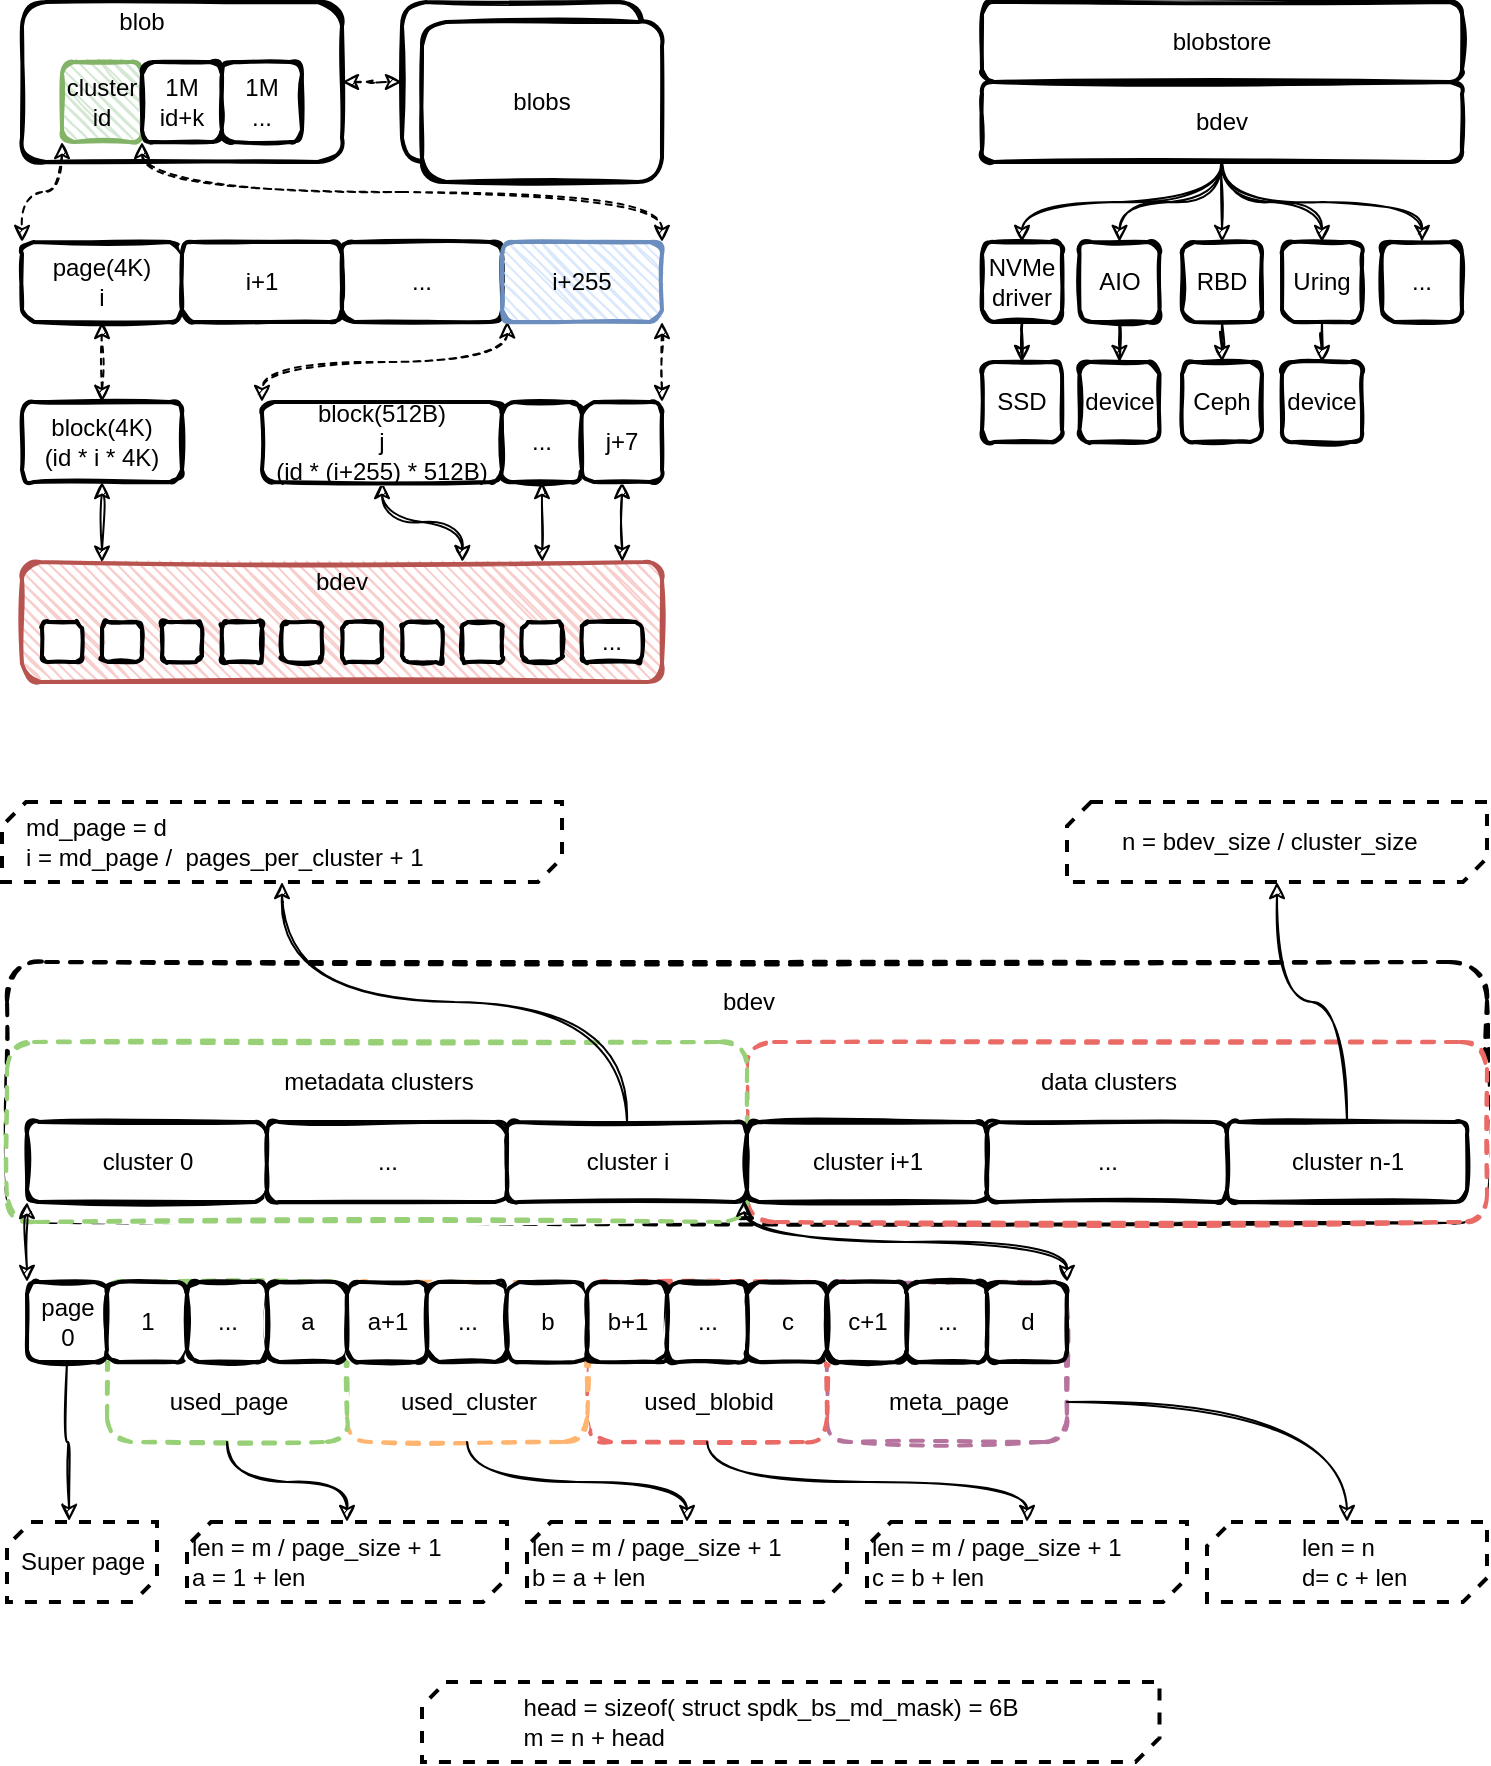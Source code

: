 <mxfile version="14.9.0" type="github" pages="4">
  <diagram id="HMUfEcPvsCLcHgVx3CYw" name="blobstore">
    <mxGraphModel dx="1422" dy="924" grid="0" gridSize="10" guides="1" tooltips="1" connect="1" arrows="1" fold="1" page="1" pageScale="1" pageWidth="827" pageHeight="1169" math="0" shadow="0">
      <root>
        <mxCell id="0" />
        <mxCell id="1" parent="0" />
        <mxCell id="opUjCVgP9MgVqrXwYfAH-7" style="edgeStyle=orthogonalEdgeStyle;curved=1;rounded=0;sketch=1;orthogonalLoop=1;jettySize=auto;html=1;entryX=0;entryY=0.5;entryDx=0;entryDy=0;dashed=1;startArrow=classic;startFill=1;" parent="1" source="yjkvnuQAUtMfFMIKTsWW-1" target="opUjCVgP9MgVqrXwYfAH-2" edge="1">
          <mxGeometry relative="1" as="geometry" />
        </mxCell>
        <mxCell id="yjkvnuQAUtMfFMIKTsWW-1" value="" style="rounded=1;whiteSpace=wrap;html=1;strokeWidth=2;fillWeight=4;hachureGap=8;hachureAngle=45;sketch=1;fillColor=#FFFFFF;" parent="1" vertex="1">
          <mxGeometry x="40" y="40" width="160" height="80" as="geometry" />
        </mxCell>
        <UserObject label="blob" placeholders="1" name="Variable" id="opUjCVgP9MgVqrXwYfAH-1">
          <mxCell style="text;html=1;strokeColor=none;fillColor=none;align=center;verticalAlign=middle;whiteSpace=wrap;overflow=hidden;fillWeight=1;hachureGap=4;" parent="1" vertex="1">
            <mxGeometry x="75" y="40" width="50" height="20" as="geometry" />
          </mxCell>
        </UserObject>
        <mxCell id="opUjCVgP9MgVqrXwYfAH-2" value="" style="rounded=1;whiteSpace=wrap;html=1;strokeWidth=2;fillWeight=4;hachureGap=8;hachureAngle=45;sketch=1;fillColor=#FFFFFF;" parent="1" vertex="1">
          <mxGeometry x="230" y="40" width="120" height="80" as="geometry" />
        </mxCell>
        <mxCell id="opUjCVgP9MgVqrXwYfAH-3" value="blobs" style="rounded=1;whiteSpace=wrap;html=1;strokeWidth=2;fillWeight=4;hachureGap=8;hachureAngle=45;sketch=1;fillColor=#FFFFFF;" parent="1" vertex="1">
          <mxGeometry x="240" y="50" width="120" height="80" as="geometry" />
        </mxCell>
        <mxCell id="opUjCVgP9MgVqrXwYfAH-14" style="edgeStyle=orthogonalEdgeStyle;curved=1;rounded=0;sketch=1;orthogonalLoop=1;jettySize=auto;html=1;exitX=0;exitY=1;exitDx=0;exitDy=0;entryX=0;entryY=0;entryDx=0;entryDy=0;dashed=1;startArrow=classic;startFill=1;" parent="1" source="opUjCVgP9MgVqrXwYfAH-5" target="opUjCVgP9MgVqrXwYfAH-9" edge="1">
          <mxGeometry relative="1" as="geometry" />
        </mxCell>
        <mxCell id="opUjCVgP9MgVqrXwYfAH-15" style="edgeStyle=orthogonalEdgeStyle;curved=1;rounded=0;sketch=1;orthogonalLoop=1;jettySize=auto;html=1;entryX=1;entryY=0;entryDx=0;entryDy=0;dashed=1;startArrow=classic;startFill=1;exitX=0;exitY=1;exitDx=0;exitDy=0;" parent="1" source="opUjCVgP9MgVqrXwYfAH-6" target="opUjCVgP9MgVqrXwYfAH-13" edge="1">
          <mxGeometry relative="1" as="geometry" />
        </mxCell>
        <mxCell id="opUjCVgP9MgVqrXwYfAH-5" value="cluster&lt;br&gt;id" style="rounded=1;whiteSpace=wrap;html=1;strokeWidth=2;fillWeight=1;hachureGap=4;hachureAngle=45;sketch=1;fillColor=#d5e8d4;strokeColor=#82b366;" parent="1" vertex="1">
          <mxGeometry x="60" y="70" width="40" height="40" as="geometry" />
        </mxCell>
        <mxCell id="opUjCVgP9MgVqrXwYfAH-6" value="1M&lt;br&gt;id+k" style="rounded=1;whiteSpace=wrap;html=1;strokeWidth=2;fillWeight=4;hachureGap=8;hachureAngle=45;sketch=1;fillColor=#FFFFFF;" parent="1" vertex="1">
          <mxGeometry x="100" y="70" width="40" height="40" as="geometry" />
        </mxCell>
        <mxCell id="opUjCVgP9MgVqrXwYfAH-17" style="edgeStyle=orthogonalEdgeStyle;curved=1;rounded=0;sketch=1;orthogonalLoop=1;jettySize=auto;html=1;entryX=0.5;entryY=0;entryDx=0;entryDy=0;dashed=1;startArrow=classic;startFill=1;" parent="1" source="opUjCVgP9MgVqrXwYfAH-9" target="opUjCVgP9MgVqrXwYfAH-16" edge="1">
          <mxGeometry relative="1" as="geometry" />
        </mxCell>
        <mxCell id="opUjCVgP9MgVqrXwYfAH-9" value="page(4K)&lt;br&gt;i" style="rounded=1;whiteSpace=wrap;html=1;strokeWidth=2;fillWeight=4;hachureGap=8;hachureAngle=45;sketch=1;fillColor=#FFFFFF;" parent="1" vertex="1">
          <mxGeometry x="40" y="160" width="80" height="40" as="geometry" />
        </mxCell>
        <mxCell id="opUjCVgP9MgVqrXwYfAH-11" value="i+1" style="rounded=1;whiteSpace=wrap;html=1;strokeWidth=2;fillWeight=4;hachureGap=8;hachureAngle=45;sketch=1;fillColor=#FFFFFF;" parent="1" vertex="1">
          <mxGeometry x="120" y="160" width="80" height="40" as="geometry" />
        </mxCell>
        <mxCell id="opUjCVgP9MgVqrXwYfAH-12" value="..." style="rounded=1;whiteSpace=wrap;html=1;strokeWidth=2;fillWeight=4;hachureGap=8;hachureAngle=45;sketch=1;fillColor=#FFFFFF;" parent="1" vertex="1">
          <mxGeometry x="200" y="160" width="80" height="40" as="geometry" />
        </mxCell>
        <mxCell id="opUjCVgP9MgVqrXwYfAH-43" style="edgeStyle=orthogonalEdgeStyle;curved=1;rounded=0;sketch=1;orthogonalLoop=1;jettySize=auto;html=1;entryX=0;entryY=0;entryDx=0;entryDy=0;startArrow=classic;startFill=1;exitX=0.033;exitY=0.992;exitDx=0;exitDy=0;exitPerimeter=0;dashed=1;" parent="1" source="opUjCVgP9MgVqrXwYfAH-13" target="opUjCVgP9MgVqrXwYfAH-39" edge="1">
          <mxGeometry relative="1" as="geometry" />
        </mxCell>
        <mxCell id="opUjCVgP9MgVqrXwYfAH-44" style="edgeStyle=orthogonalEdgeStyle;curved=1;rounded=0;sketch=1;orthogonalLoop=1;jettySize=auto;html=1;entryX=1;entryY=0;entryDx=0;entryDy=0;dashed=1;startArrow=classic;startFill=1;exitX=1;exitY=1;exitDx=0;exitDy=0;" parent="1" source="opUjCVgP9MgVqrXwYfAH-13" target="opUjCVgP9MgVqrXwYfAH-42" edge="1">
          <mxGeometry relative="1" as="geometry" />
        </mxCell>
        <mxCell id="opUjCVgP9MgVqrXwYfAH-13" value="i+255" style="rounded=1;whiteSpace=wrap;html=1;strokeWidth=2;fillWeight=1;hachureGap=4;hachureAngle=45;sketch=1;fillColor=#dae8fc;strokeColor=#6c8ebf;" parent="1" vertex="1">
          <mxGeometry x="280" y="160" width="80" height="40" as="geometry" />
        </mxCell>
        <mxCell id="opUjCVgP9MgVqrXwYfAH-38" style="edgeStyle=orthogonalEdgeStyle;curved=1;rounded=0;sketch=1;orthogonalLoop=1;jettySize=auto;html=1;entryX=0.125;entryY=0.006;entryDx=0;entryDy=0;entryPerimeter=0;startArrow=classic;startFill=1;" parent="1" source="opUjCVgP9MgVqrXwYfAH-16" target="opUjCVgP9MgVqrXwYfAH-21" edge="1">
          <mxGeometry relative="1" as="geometry" />
        </mxCell>
        <mxCell id="opUjCVgP9MgVqrXwYfAH-16" value="block(4K)&lt;br&gt;(id * i * 4K)" style="rounded=1;whiteSpace=wrap;html=1;strokeWidth=2;fillWeight=4;hachureGap=8;hachureAngle=45;sketch=1;fillColor=#FFFFFF;" parent="1" vertex="1">
          <mxGeometry x="40" y="240" width="80" height="40" as="geometry" />
        </mxCell>
        <mxCell id="opUjCVgP9MgVqrXwYfAH-21" value="" style="rounded=1;whiteSpace=wrap;html=1;strokeWidth=2;fillWeight=1;hachureGap=4;hachureAngle=45;sketch=1;fillColor=#f8cecc;strokeColor=#b85450;" parent="1" vertex="1">
          <mxGeometry x="40" y="320" width="320" height="60" as="geometry" />
        </mxCell>
        <mxCell id="opUjCVgP9MgVqrXwYfAH-22" value="" style="rounded=1;whiteSpace=wrap;html=1;strokeWidth=2;fillWeight=4;hachureGap=8;hachureAngle=45;sketch=1;fillColor=#FFFFFF;" parent="1" vertex="1">
          <mxGeometry x="50" y="350" width="20" height="20" as="geometry" />
        </mxCell>
        <mxCell id="opUjCVgP9MgVqrXwYfAH-28" value="" style="rounded=1;whiteSpace=wrap;html=1;strokeWidth=2;fillWeight=4;hachureGap=8;hachureAngle=45;sketch=1;fillColor=#FFFFFF;" parent="1" vertex="1">
          <mxGeometry x="80" y="350" width="20" height="20" as="geometry" />
        </mxCell>
        <mxCell id="opUjCVgP9MgVqrXwYfAH-29" value="" style="rounded=1;whiteSpace=wrap;html=1;strokeWidth=2;fillWeight=4;hachureGap=8;hachureAngle=45;sketch=1;fillColor=#FFFFFF;" parent="1" vertex="1">
          <mxGeometry x="110" y="350" width="20" height="20" as="geometry" />
        </mxCell>
        <mxCell id="opUjCVgP9MgVqrXwYfAH-30" value="" style="rounded=1;whiteSpace=wrap;html=1;strokeWidth=2;fillWeight=4;hachureGap=8;hachureAngle=45;sketch=1;fillColor=#FFFFFF;" parent="1" vertex="1">
          <mxGeometry x="140" y="350" width="20" height="20" as="geometry" />
        </mxCell>
        <mxCell id="opUjCVgP9MgVqrXwYfAH-31" value="" style="rounded=1;whiteSpace=wrap;html=1;strokeWidth=2;fillWeight=4;hachureGap=8;hachureAngle=45;sketch=1;fillColor=#FFFFFF;" parent="1" vertex="1">
          <mxGeometry x="170" y="350" width="20" height="20" as="geometry" />
        </mxCell>
        <mxCell id="opUjCVgP9MgVqrXwYfAH-32" value="" style="rounded=1;whiteSpace=wrap;html=1;strokeWidth=2;fillWeight=4;hachureGap=8;hachureAngle=45;sketch=1;fillColor=#FFFFFF;" parent="1" vertex="1">
          <mxGeometry x="200" y="350" width="20" height="20" as="geometry" />
        </mxCell>
        <mxCell id="opUjCVgP9MgVqrXwYfAH-33" value="" style="rounded=1;whiteSpace=wrap;html=1;strokeWidth=2;fillWeight=4;hachureGap=8;hachureAngle=45;sketch=1;fillColor=#FFFFFF;" parent="1" vertex="1">
          <mxGeometry x="230" y="350" width="20" height="20" as="geometry" />
        </mxCell>
        <mxCell id="opUjCVgP9MgVqrXwYfAH-34" value="" style="rounded=1;whiteSpace=wrap;html=1;strokeWidth=2;fillWeight=4;hachureGap=8;hachureAngle=45;sketch=1;fillColor=#FFFFFF;" parent="1" vertex="1">
          <mxGeometry x="260" y="350" width="20" height="20" as="geometry" />
        </mxCell>
        <mxCell id="opUjCVgP9MgVqrXwYfAH-35" value="" style="rounded=1;whiteSpace=wrap;html=1;strokeWidth=2;fillWeight=4;hachureGap=8;hachureAngle=45;sketch=1;fillColor=#FFFFFF;" parent="1" vertex="1">
          <mxGeometry x="290" y="350" width="20" height="20" as="geometry" />
        </mxCell>
        <mxCell id="opUjCVgP9MgVqrXwYfAH-36" value="..." style="rounded=1;whiteSpace=wrap;html=1;strokeWidth=2;fillWeight=4;hachureGap=8;hachureAngle=45;sketch=1;fillColor=#FFFFFF;" parent="1" vertex="1">
          <mxGeometry x="320" y="350" width="30" height="20" as="geometry" />
        </mxCell>
        <UserObject label="bdev" placeholders="1" name="Variable" id="opUjCVgP9MgVqrXwYfAH-37">
          <mxCell style="text;html=1;strokeColor=none;fillColor=none;align=center;verticalAlign=middle;whiteSpace=wrap;overflow=hidden;dashed=1;fillWeight=1;hachureGap=4;" parent="1" vertex="1">
            <mxGeometry x="160" y="320" width="80" height="20" as="geometry" />
          </mxCell>
        </UserObject>
        <mxCell id="opUjCVgP9MgVqrXwYfAH-45" style="edgeStyle=orthogonalEdgeStyle;curved=1;rounded=0;sketch=1;orthogonalLoop=1;jettySize=auto;html=1;entryX=0.688;entryY=0;entryDx=0;entryDy=0;entryPerimeter=0;startArrow=classic;startFill=1;" parent="1" source="opUjCVgP9MgVqrXwYfAH-39" target="opUjCVgP9MgVqrXwYfAH-21" edge="1">
          <mxGeometry relative="1" as="geometry" />
        </mxCell>
        <mxCell id="opUjCVgP9MgVqrXwYfAH-39" value="block(512B)&lt;br&gt;j&lt;br&gt;(id * (i+255) * 512B)" style="rounded=1;whiteSpace=wrap;html=1;strokeWidth=2;fillWeight=4;hachureGap=8;hachureAngle=45;sketch=1;fillColor=#FFFFFF;" parent="1" vertex="1">
          <mxGeometry x="160" y="240" width="120" height="40" as="geometry" />
        </mxCell>
        <mxCell id="opUjCVgP9MgVqrXwYfAH-46" style="edgeStyle=orthogonalEdgeStyle;curved=1;rounded=0;sketch=1;orthogonalLoop=1;jettySize=auto;html=1;entryX=0.813;entryY=0;entryDx=0;entryDy=0;entryPerimeter=0;startArrow=classic;startFill=1;" parent="1" source="opUjCVgP9MgVqrXwYfAH-41" target="opUjCVgP9MgVqrXwYfAH-21" edge="1">
          <mxGeometry relative="1" as="geometry" />
        </mxCell>
        <mxCell id="opUjCVgP9MgVqrXwYfAH-41" value="..." style="rounded=1;whiteSpace=wrap;html=1;strokeWidth=2;fillWeight=4;hachureGap=8;hachureAngle=45;sketch=1;fillColor=#FFFFFF;" parent="1" vertex="1">
          <mxGeometry x="280" y="240" width="40" height="40" as="geometry" />
        </mxCell>
        <mxCell id="opUjCVgP9MgVqrXwYfAH-47" style="edgeStyle=orthogonalEdgeStyle;curved=1;rounded=0;sketch=1;orthogonalLoop=1;jettySize=auto;html=1;entryX=0.938;entryY=0;entryDx=0;entryDy=0;entryPerimeter=0;startArrow=classic;startFill=1;" parent="1" source="opUjCVgP9MgVqrXwYfAH-42" target="opUjCVgP9MgVqrXwYfAH-21" edge="1">
          <mxGeometry relative="1" as="geometry" />
        </mxCell>
        <mxCell id="opUjCVgP9MgVqrXwYfAH-42" value="j+7" style="rounded=1;whiteSpace=wrap;html=1;strokeWidth=2;fillWeight=4;hachureGap=8;hachureAngle=45;sketch=1;fillColor=#FFFFFF;" parent="1" vertex="1">
          <mxGeometry x="320" y="240" width="40" height="40" as="geometry" />
        </mxCell>
        <mxCell id="MxjPXMLoZIJZ8kRGRF24-5" value="" style="group" parent="1" vertex="1" connectable="0">
          <mxGeometry x="30" y="440" width="742.5" height="400" as="geometry" />
        </mxCell>
        <mxCell id="MxjPXMLoZIJZ8kRGRF24-3" value="" style="rounded=1;whiteSpace=wrap;html=1;strokeWidth=2;fillWeight=1;hachureGap=4;hachureAngle=45;sketch=1;dashed=1;" parent="MxjPXMLoZIJZ8kRGRF24-5" vertex="1">
          <mxGeometry x="2.5" y="80" width="740" height="130" as="geometry" />
        </mxCell>
        <mxCell id="6Unt2uhk5CP6XBJUHgeK-4" value="" style="rounded=1;whiteSpace=wrap;html=1;strokeWidth=2;fillWeight=1;hachureGap=4;hachureAngle=45;sketch=1;dashed=1;strokeColor=#B5739D;" parent="MxjPXMLoZIJZ8kRGRF24-5" vertex="1">
          <mxGeometry x="412.5" y="240" width="120" height="80" as="geometry" />
        </mxCell>
        <mxCell id="6Unt2uhk5CP6XBJUHgeK-3" value="" style="rounded=1;whiteSpace=wrap;html=1;strokeWidth=2;fillWeight=1;hachureGap=4;hachureAngle=45;sketch=1;dashed=1;strokeColor=#EA6B66;" parent="MxjPXMLoZIJZ8kRGRF24-5" vertex="1">
          <mxGeometry x="292.5" y="240" width="120" height="80" as="geometry" />
        </mxCell>
        <mxCell id="6Unt2uhk5CP6XBJUHgeK-2" value="" style="rounded=1;whiteSpace=wrap;html=1;strokeWidth=2;fillWeight=1;hachureGap=4;hachureAngle=45;sketch=1;dashed=1;strokeColor=#FFB570;" parent="MxjPXMLoZIJZ8kRGRF24-5" vertex="1">
          <mxGeometry x="172.5" y="240" width="120" height="80" as="geometry" />
        </mxCell>
        <mxCell id="6Unt2uhk5CP6XBJUHgeK-1" value="" style="rounded=1;whiteSpace=wrap;html=1;strokeWidth=2;fillWeight=1;hachureGap=4;hachureAngle=45;sketch=1;dashed=1;strokeColor=#97D077;" parent="MxjPXMLoZIJZ8kRGRF24-5" vertex="1">
          <mxGeometry x="52.5" y="240" width="120" height="80" as="geometry" />
        </mxCell>
        <mxCell id="L-JeNa4OgQUWgZ7uCy0m-9" value="" style="rounded=1;whiteSpace=wrap;html=1;strokeWidth=2;fillWeight=1;hachureGap=4;hachureAngle=45;sketch=1;dashed=1;strokeColor=#EA6B66;" parent="MxjPXMLoZIJZ8kRGRF24-5" vertex="1">
          <mxGeometry x="372.5" y="120" width="370" height="90" as="geometry" />
        </mxCell>
        <mxCell id="L-JeNa4OgQUWgZ7uCy0m-8" value="" style="rounded=1;whiteSpace=wrap;html=1;strokeWidth=2;fillWeight=1;hachureGap=4;hachureAngle=45;sketch=1;dashed=1;strokeColor=#97D077;" parent="MxjPXMLoZIJZ8kRGRF24-5" vertex="1">
          <mxGeometry x="2.5" y="120" width="370" height="90" as="geometry" />
        </mxCell>
        <mxCell id="L-JeNa4OgQUWgZ7uCy0m-1" value="cluster 0" style="rounded=1;whiteSpace=wrap;html=1;strokeWidth=2;fillWeight=1;hachureGap=4;hachureAngle=45;sketch=1;" parent="MxjPXMLoZIJZ8kRGRF24-5" vertex="1">
          <mxGeometry x="12.5" y="160" width="120" height="40" as="geometry" />
        </mxCell>
        <mxCell id="L-JeNa4OgQUWgZ7uCy0m-2" value="..." style="rounded=1;whiteSpace=wrap;html=1;strokeWidth=2;fillWeight=1;hachureGap=4;hachureAngle=45;sketch=1;" parent="MxjPXMLoZIJZ8kRGRF24-5" vertex="1">
          <mxGeometry x="132.5" y="160" width="120" height="40" as="geometry" />
        </mxCell>
        <mxCell id="L-JeNa4OgQUWgZ7uCy0m-3" value="page&lt;br&gt;0" style="rounded=1;whiteSpace=wrap;html=1;strokeWidth=2;fillWeight=1;hachureGap=4;hachureAngle=45;sketch=1;" parent="MxjPXMLoZIJZ8kRGRF24-5" vertex="1">
          <mxGeometry x="12.5" y="240" width="40" height="40" as="geometry" />
        </mxCell>
        <mxCell id="L-JeNa4OgQUWgZ7uCy0m-4" value="cluster i" style="rounded=1;whiteSpace=wrap;html=1;strokeWidth=2;fillWeight=1;hachureGap=4;hachureAngle=45;sketch=1;" parent="MxjPXMLoZIJZ8kRGRF24-5" vertex="1">
          <mxGeometry x="252.5" y="160" width="120" height="40" as="geometry" />
        </mxCell>
        <mxCell id="L-JeNa4OgQUWgZ7uCy0m-25" style="edgeStyle=orthogonalEdgeStyle;curved=1;rounded=0;sketch=1;orthogonalLoop=1;jettySize=auto;html=1;exitX=0.988;exitY=0.972;exitDx=0;exitDy=0;entryX=1;entryY=0;entryDx=0;entryDy=0;startArrow=classic;startFill=1;exitPerimeter=0;" parent="MxjPXMLoZIJZ8kRGRF24-5" source="L-JeNa4OgQUWgZ7uCy0m-4" target="6Unt2uhk5CP6XBJUHgeK-10" edge="1">
          <mxGeometry relative="1" as="geometry">
            <Array as="points">
              <mxPoint x="371.5" y="220" />
              <mxPoint x="532.5" y="220" />
            </Array>
          </mxGeometry>
        </mxCell>
        <mxCell id="L-JeNa4OgQUWgZ7uCy0m-5" value="cluster i+1" style="rounded=1;whiteSpace=wrap;html=1;strokeWidth=2;fillWeight=1;hachureGap=4;hachureAngle=45;sketch=1;" parent="MxjPXMLoZIJZ8kRGRF24-5" vertex="1">
          <mxGeometry x="372.5" y="160" width="120" height="40" as="geometry" />
        </mxCell>
        <mxCell id="L-JeNa4OgQUWgZ7uCy0m-6" value="..." style="rounded=1;whiteSpace=wrap;html=1;strokeWidth=2;fillWeight=1;hachureGap=4;hachureAngle=45;sketch=1;" parent="MxjPXMLoZIJZ8kRGRF24-5" vertex="1">
          <mxGeometry x="492.5" y="160" width="120" height="40" as="geometry" />
        </mxCell>
        <mxCell id="L-JeNa4OgQUWgZ7uCy0m-7" value="cluster n-1" style="rounded=1;whiteSpace=wrap;html=1;strokeWidth=2;fillWeight=1;hachureGap=4;hachureAngle=45;sketch=1;" parent="MxjPXMLoZIJZ8kRGRF24-5" vertex="1">
          <mxGeometry x="612.5" y="160" width="120" height="40" as="geometry" />
        </mxCell>
        <mxCell id="L-JeNa4OgQUWgZ7uCy0m-11" style="edgeStyle=orthogonalEdgeStyle;curved=1;rounded=0;sketch=1;orthogonalLoop=1;jettySize=auto;html=1;exitX=0;exitY=1;exitDx=0;exitDy=0;entryX=0;entryY=0;entryDx=0;entryDy=0;startArrow=classic;startFill=1;" parent="MxjPXMLoZIJZ8kRGRF24-5" source="L-JeNa4OgQUWgZ7uCy0m-1" target="L-JeNa4OgQUWgZ7uCy0m-3" edge="1">
          <mxGeometry relative="1" as="geometry" />
        </mxCell>
        <mxCell id="L-JeNa4OgQUWgZ7uCy0m-12" value="metadata clusters" style="text;html=1;align=center;verticalAlign=middle;resizable=0;points=[];autosize=1;strokeColor=none;" parent="MxjPXMLoZIJZ8kRGRF24-5" vertex="1">
          <mxGeometry x="132.5" y="130" width="110" height="20" as="geometry" />
        </mxCell>
        <mxCell id="L-JeNa4OgQUWgZ7uCy0m-13" value="data clusters" style="text;html=1;align=center;verticalAlign=middle;resizable=0;points=[];autosize=1;strokeColor=none;" parent="MxjPXMLoZIJZ8kRGRF24-5" vertex="1">
          <mxGeometry x="512.5" y="130" width="80" height="20" as="geometry" />
        </mxCell>
        <mxCell id="L-JeNa4OgQUWgZ7uCy0m-14" value="1" style="rounded=1;whiteSpace=wrap;html=1;strokeWidth=2;fillWeight=1;hachureGap=4;hachureAngle=45;sketch=1;" parent="MxjPXMLoZIJZ8kRGRF24-5" vertex="1">
          <mxGeometry x="52.5" y="240" width="40" height="40" as="geometry" />
        </mxCell>
        <mxCell id="L-JeNa4OgQUWgZ7uCy0m-15" value="..." style="rounded=1;whiteSpace=wrap;html=1;strokeWidth=2;fillWeight=1;hachureGap=4;hachureAngle=45;sketch=1;" parent="MxjPXMLoZIJZ8kRGRF24-5" vertex="1">
          <mxGeometry x="92.5" y="240" width="40" height="40" as="geometry" />
        </mxCell>
        <mxCell id="L-JeNa4OgQUWgZ7uCy0m-16" value="a" style="rounded=1;whiteSpace=wrap;html=1;strokeWidth=2;fillWeight=1;hachureGap=4;hachureAngle=45;sketch=1;" parent="MxjPXMLoZIJZ8kRGRF24-5" vertex="1">
          <mxGeometry x="132.5" y="240" width="40" height="40" as="geometry" />
        </mxCell>
        <mxCell id="L-JeNa4OgQUWgZ7uCy0m-17" value="a+1" style="rounded=1;whiteSpace=wrap;html=1;strokeWidth=2;fillWeight=1;hachureGap=4;hachureAngle=45;sketch=1;" parent="MxjPXMLoZIJZ8kRGRF24-5" vertex="1">
          <mxGeometry x="172.5" y="240" width="40" height="40" as="geometry" />
        </mxCell>
        <mxCell id="L-JeNa4OgQUWgZ7uCy0m-18" value="..." style="rounded=1;whiteSpace=wrap;html=1;strokeWidth=2;fillWeight=1;hachureGap=4;hachureAngle=45;sketch=1;" parent="MxjPXMLoZIJZ8kRGRF24-5" vertex="1">
          <mxGeometry x="212.5" y="240" width="40" height="40" as="geometry" />
        </mxCell>
        <mxCell id="L-JeNa4OgQUWgZ7uCy0m-19" value="b" style="rounded=1;whiteSpace=wrap;html=1;strokeWidth=2;fillWeight=1;hachureGap=4;hachureAngle=45;sketch=1;" parent="MxjPXMLoZIJZ8kRGRF24-5" vertex="1">
          <mxGeometry x="252.5" y="240" width="40" height="40" as="geometry" />
        </mxCell>
        <mxCell id="L-JeNa4OgQUWgZ7uCy0m-20" value="b+1" style="rounded=1;whiteSpace=wrap;html=1;strokeWidth=2;fillWeight=1;hachureGap=4;hachureAngle=45;sketch=1;" parent="MxjPXMLoZIJZ8kRGRF24-5" vertex="1">
          <mxGeometry x="292.5" y="240" width="40" height="40" as="geometry" />
        </mxCell>
        <mxCell id="L-JeNa4OgQUWgZ7uCy0m-21" value="..." style="rounded=1;whiteSpace=wrap;html=1;strokeWidth=2;fillWeight=1;hachureGap=4;hachureAngle=45;sketch=1;" parent="MxjPXMLoZIJZ8kRGRF24-5" vertex="1">
          <mxGeometry x="332.5" y="240" width="40" height="40" as="geometry" />
        </mxCell>
        <mxCell id="L-JeNa4OgQUWgZ7uCy0m-22" value="c" style="rounded=1;whiteSpace=wrap;html=1;strokeWidth=2;fillWeight=1;hachureGap=4;hachureAngle=45;sketch=1;" parent="MxjPXMLoZIJZ8kRGRF24-5" vertex="1">
          <mxGeometry x="372.5" y="240" width="40" height="40" as="geometry" />
        </mxCell>
        <mxCell id="L-JeNa4OgQUWgZ7uCy0m-23" value="c+1" style="rounded=1;whiteSpace=wrap;html=1;strokeWidth=2;fillWeight=1;hachureGap=4;hachureAngle=45;sketch=1;" parent="MxjPXMLoZIJZ8kRGRF24-5" vertex="1">
          <mxGeometry x="412.5" y="240" width="40" height="40" as="geometry" />
        </mxCell>
        <mxCell id="L-JeNa4OgQUWgZ7uCy0m-24" value="..." style="rounded=1;whiteSpace=wrap;html=1;strokeWidth=2;fillWeight=1;hachureGap=4;hachureAngle=45;sketch=1;" parent="MxjPXMLoZIJZ8kRGRF24-5" vertex="1">
          <mxGeometry x="452.5" y="240" width="40" height="40" as="geometry" />
        </mxCell>
        <mxCell id="6Unt2uhk5CP6XBJUHgeK-5" value="used_page" style="text;html=1;align=center;verticalAlign=middle;resizable=0;points=[];autosize=1;strokeColor=none;" parent="MxjPXMLoZIJZ8kRGRF24-5" vertex="1">
          <mxGeometry x="77.5" y="290" width="70" height="20" as="geometry" />
        </mxCell>
        <mxCell id="6Unt2uhk5CP6XBJUHgeK-6" value="used_cluster" style="text;html=1;align=center;verticalAlign=middle;resizable=0;points=[];autosize=1;strokeColor=none;" parent="MxjPXMLoZIJZ8kRGRF24-5" vertex="1">
          <mxGeometry x="192.5" y="290" width="80" height="20" as="geometry" />
        </mxCell>
        <mxCell id="6Unt2uhk5CP6XBJUHgeK-8" value="used_blobid" style="text;html=1;align=center;verticalAlign=middle;resizable=0;points=[];autosize=1;strokeColor=none;" parent="MxjPXMLoZIJZ8kRGRF24-5" vertex="1">
          <mxGeometry x="312.5" y="290" width="80" height="20" as="geometry" />
        </mxCell>
        <mxCell id="6Unt2uhk5CP6XBJUHgeK-9" value="meta_page" style="text;html=1;align=center;verticalAlign=middle;resizable=0;points=[];autosize=1;strokeColor=none;" parent="MxjPXMLoZIJZ8kRGRF24-5" vertex="1">
          <mxGeometry x="432.5" y="290" width="80" height="20" as="geometry" />
        </mxCell>
        <mxCell id="6Unt2uhk5CP6XBJUHgeK-10" value="d" style="rounded=1;whiteSpace=wrap;html=1;strokeWidth=2;fillWeight=1;hachureGap=4;hachureAngle=45;sketch=1;" parent="MxjPXMLoZIJZ8kRGRF24-5" vertex="1">
          <mxGeometry x="492.5" y="240" width="40" height="40" as="geometry" />
        </mxCell>
        <mxCell id="Uh_ZIttiFILdBuIlEJJW-7" value="" style="verticalLabelPosition=bottom;verticalAlign=top;html=1;shape=mxgraph.basic.diag_snip_rect;dx=6;dashed=1;fillWeight=1;hachureGap=4;fillColor=#FFFFFF;strokeWidth=2;" parent="MxjPXMLoZIJZ8kRGRF24-5" vertex="1">
          <mxGeometry x="2.5" y="360" width="75" height="40" as="geometry" />
        </mxCell>
        <mxCell id="Uh_ZIttiFILdBuIlEJJW-9" style="edgeStyle=orthogonalEdgeStyle;curved=1;rounded=0;sketch=1;orthogonalLoop=1;jettySize=auto;html=1;entryX=0.414;entryY=-0.011;entryDx=0;entryDy=0;entryPerimeter=0;startArrow=none;startFill=0;" parent="MxjPXMLoZIJZ8kRGRF24-5" source="L-JeNa4OgQUWgZ7uCy0m-3" target="Uh_ZIttiFILdBuIlEJJW-7" edge="1">
          <mxGeometry relative="1" as="geometry" />
        </mxCell>
        <mxCell id="Uh_ZIttiFILdBuIlEJJW-8" value="Super page" style="text;html=1;align=center;verticalAlign=middle;resizable=0;points=[];autosize=1;strokeColor=none;" parent="MxjPXMLoZIJZ8kRGRF24-5" vertex="1">
          <mxGeometry y="370" width="80" height="20" as="geometry" />
        </mxCell>
        <mxCell id="Uh_ZIttiFILdBuIlEJJW-10" value="" style="verticalLabelPosition=bottom;verticalAlign=top;html=1;shape=mxgraph.basic.diag_snip_rect;dx=6;dashed=1;fillWeight=1;hachureGap=4;fillColor=#FFFFFF;strokeWidth=2;" parent="MxjPXMLoZIJZ8kRGRF24-5" vertex="1">
          <mxGeometry x="92.5" y="360" width="160" height="40" as="geometry" />
        </mxCell>
        <mxCell id="Uh_ZIttiFILdBuIlEJJW-12" style="edgeStyle=orthogonalEdgeStyle;curved=1;rounded=0;sketch=1;orthogonalLoop=1;jettySize=auto;html=1;entryX=0.5;entryY=0;entryDx=0;entryDy=0;entryPerimeter=0;startArrow=none;startFill=0;" parent="MxjPXMLoZIJZ8kRGRF24-5" source="6Unt2uhk5CP6XBJUHgeK-1" target="Uh_ZIttiFILdBuIlEJJW-10" edge="1">
          <mxGeometry relative="1" as="geometry" />
        </mxCell>
        <mxCell id="Uh_ZIttiFILdBuIlEJJW-11" value="len = m / page_size + 1&lt;br&gt;a = 1 + len" style="text;html=1;align=left;verticalAlign=middle;resizable=0;points=[];autosize=1;strokeColor=none;" parent="MxjPXMLoZIJZ8kRGRF24-5" vertex="1">
          <mxGeometry x="92.5" y="365" width="140" height="30" as="geometry" />
        </mxCell>
        <mxCell id="Uh_ZIttiFILdBuIlEJJW-13" value="" style="verticalLabelPosition=bottom;verticalAlign=top;html=1;shape=mxgraph.basic.diag_snip_rect;dx=6;dashed=1;fillWeight=1;hachureGap=4;fillColor=#FFFFFF;strokeWidth=2;" parent="MxjPXMLoZIJZ8kRGRF24-5" vertex="1">
          <mxGeometry x="262.5" y="360" width="160" height="40" as="geometry" />
        </mxCell>
        <mxCell id="Uh_ZIttiFILdBuIlEJJW-15" style="edgeStyle=orthogonalEdgeStyle;curved=1;rounded=0;sketch=1;orthogonalLoop=1;jettySize=auto;html=1;entryX=0.5;entryY=0;entryDx=0;entryDy=0;entryPerimeter=0;startArrow=none;startFill=0;" parent="MxjPXMLoZIJZ8kRGRF24-5" source="6Unt2uhk5CP6XBJUHgeK-2" target="Uh_ZIttiFILdBuIlEJJW-13" edge="1">
          <mxGeometry relative="1" as="geometry" />
        </mxCell>
        <mxCell id="Uh_ZIttiFILdBuIlEJJW-14" value="len = m / page_size + 1&lt;br&gt;b = a + len" style="text;html=1;align=left;verticalAlign=middle;resizable=0;points=[];autosize=1;strokeColor=none;" parent="MxjPXMLoZIJZ8kRGRF24-5" vertex="1">
          <mxGeometry x="262.5" y="365" width="140" height="30" as="geometry" />
        </mxCell>
        <mxCell id="Uh_ZIttiFILdBuIlEJJW-16" value="" style="verticalLabelPosition=bottom;verticalAlign=top;html=1;shape=mxgraph.basic.diag_snip_rect;dx=6;dashed=1;fillWeight=1;hachureGap=4;fillColor=#FFFFFF;strokeWidth=2;" parent="MxjPXMLoZIJZ8kRGRF24-5" vertex="1">
          <mxGeometry x="432.5" y="360" width="160" height="40" as="geometry" />
        </mxCell>
        <mxCell id="Uh_ZIttiFILdBuIlEJJW-18" style="edgeStyle=orthogonalEdgeStyle;curved=1;rounded=0;sketch=1;orthogonalLoop=1;jettySize=auto;html=1;entryX=0.5;entryY=0;entryDx=0;entryDy=0;entryPerimeter=0;startArrow=none;startFill=0;exitX=0.5;exitY=1;exitDx=0;exitDy=0;" parent="MxjPXMLoZIJZ8kRGRF24-5" source="6Unt2uhk5CP6XBJUHgeK-3" target="Uh_ZIttiFILdBuIlEJJW-16" edge="1">
          <mxGeometry relative="1" as="geometry" />
        </mxCell>
        <mxCell id="Uh_ZIttiFILdBuIlEJJW-17" value="len = m / page_size + 1&lt;br&gt;c = b + len" style="text;html=1;align=left;verticalAlign=middle;resizable=0;points=[];autosize=1;strokeColor=none;" parent="MxjPXMLoZIJZ8kRGRF24-5" vertex="1">
          <mxGeometry x="432.5" y="365" width="140" height="30" as="geometry" />
        </mxCell>
        <mxCell id="Uh_ZIttiFILdBuIlEJJW-19" value="" style="verticalLabelPosition=bottom;verticalAlign=top;html=1;shape=mxgraph.basic.diag_snip_rect;dx=6;dashed=1;fillWeight=1;hachureGap=4;fillColor=#FFFFFF;strokeWidth=2;" parent="MxjPXMLoZIJZ8kRGRF24-5" vertex="1">
          <mxGeometry x="602.5" y="360" width="140" height="40" as="geometry" />
        </mxCell>
        <mxCell id="Uh_ZIttiFILdBuIlEJJW-21" style="edgeStyle=orthogonalEdgeStyle;curved=1;rounded=0;sketch=1;orthogonalLoop=1;jettySize=auto;html=1;entryX=0.5;entryY=0;entryDx=0;entryDy=0;entryPerimeter=0;startArrow=none;startFill=0;exitX=1;exitY=0.75;exitDx=0;exitDy=0;" parent="MxjPXMLoZIJZ8kRGRF24-5" source="6Unt2uhk5CP6XBJUHgeK-4" target="Uh_ZIttiFILdBuIlEJJW-19" edge="1">
          <mxGeometry relative="1" as="geometry" />
        </mxCell>
        <mxCell id="Uh_ZIttiFILdBuIlEJJW-20" value="len = n&lt;br&gt;d= c + len" style="text;html=1;align=left;verticalAlign=middle;resizable=0;points=[];autosize=1;strokeColor=none;" parent="MxjPXMLoZIJZ8kRGRF24-5" vertex="1">
          <mxGeometry x="647.5" y="365" width="70" height="30" as="geometry" />
        </mxCell>
        <mxCell id="MxjPXMLoZIJZ8kRGRF24-1" value="" style="group" parent="MxjPXMLoZIJZ8kRGRF24-5" vertex="1" connectable="0">
          <mxGeometry width="280" height="40" as="geometry" />
        </mxCell>
        <mxCell id="Uh_ZIttiFILdBuIlEJJW-1" value="i" style="verticalLabelPosition=bottom;verticalAlign=top;html=1;shape=mxgraph.basic.diag_snip_rect;dx=6;dashed=1;fillWeight=1;hachureGap=4;fillColor=#FFFFFF;strokeWidth=2;" parent="MxjPXMLoZIJZ8kRGRF24-1" vertex="1">
          <mxGeometry width="280" height="40" as="geometry" />
        </mxCell>
        <mxCell id="Uh_ZIttiFILdBuIlEJJW-5" value="md_page = d&lt;br&gt;i = md_page /&amp;nbsp; pages_per_cluster + 1" style="text;html=1;align=left;verticalAlign=middle;resizable=0;points=[];autosize=1;strokeColor=none;" parent="MxjPXMLoZIJZ8kRGRF24-1" vertex="1">
          <mxGeometry x="10" y="5" width="210" height="30" as="geometry" />
        </mxCell>
        <mxCell id="Uh_ZIttiFILdBuIlEJJW-3" style="edgeStyle=orthogonalEdgeStyle;curved=1;rounded=0;sketch=1;orthogonalLoop=1;jettySize=auto;html=1;entryX=0.5;entryY=1;entryDx=0;entryDy=0;entryPerimeter=0;startArrow=none;startFill=0;" parent="MxjPXMLoZIJZ8kRGRF24-5" source="L-JeNa4OgQUWgZ7uCy0m-4" target="Uh_ZIttiFILdBuIlEJJW-1" edge="1">
          <mxGeometry relative="1" as="geometry" />
        </mxCell>
        <mxCell id="MxjPXMLoZIJZ8kRGRF24-2" value="" style="group" parent="MxjPXMLoZIJZ8kRGRF24-5" vertex="1" connectable="0">
          <mxGeometry x="532.5" width="210" height="40" as="geometry" />
        </mxCell>
        <mxCell id="Uh_ZIttiFILdBuIlEJJW-2" value="" style="verticalLabelPosition=bottom;verticalAlign=top;html=1;shape=mxgraph.basic.diag_snip_rect;dx=6;dashed=1;fillWeight=1;hachureGap=4;fillColor=#FFFFFF;strokeWidth=2;" parent="MxjPXMLoZIJZ8kRGRF24-2" vertex="1">
          <mxGeometry width="210" height="40" as="geometry" />
        </mxCell>
        <mxCell id="Uh_ZIttiFILdBuIlEJJW-6" value="n = bdev_size / cluster_size" style="text;html=1;align=left;verticalAlign=middle;resizable=0;points=[];autosize=1;strokeColor=none;" parent="MxjPXMLoZIJZ8kRGRF24-2" vertex="1">
          <mxGeometry x="25" y="10" width="160" height="20" as="geometry" />
        </mxCell>
        <mxCell id="MxjPXMLoZIJZ8kRGRF24-4" value="bdev" style="text;html=1;align=center;verticalAlign=middle;resizable=0;points=[];autosize=1;strokeColor=none;" parent="MxjPXMLoZIJZ8kRGRF24-5" vertex="1">
          <mxGeometry x="352.5" y="90" width="40" height="20" as="geometry" />
        </mxCell>
        <mxCell id="Uh_ZIttiFILdBuIlEJJW-4" style="edgeStyle=orthogonalEdgeStyle;curved=1;rounded=0;sketch=1;orthogonalLoop=1;jettySize=auto;html=1;entryX=0.5;entryY=1;entryDx=0;entryDy=0;entryPerimeter=0;startArrow=none;startFill=0;" parent="MxjPXMLoZIJZ8kRGRF24-5" source="L-JeNa4OgQUWgZ7uCy0m-7" target="Uh_ZIttiFILdBuIlEJJW-2" edge="1">
          <mxGeometry relative="1" as="geometry" />
        </mxCell>
        <mxCell id="PlsDY_P7VzY0_tGMzJJk-1" value="" style="verticalLabelPosition=bottom;verticalAlign=top;html=1;shape=mxgraph.basic.diag_snip_rect;dx=6;dashed=1;fillWeight=1;hachureGap=4;fillColor=#FFFFFF;strokeWidth=2;" parent="1" vertex="1">
          <mxGeometry x="240" y="880" width="368.75" height="40" as="geometry" />
        </mxCell>
        <mxCell id="PlsDY_P7VzY0_tGMzJJk-2" value="head = sizeof(&amp;nbsp;struct spdk_bs_md_mask&lt;span style=&quot;color: rgba(0 , 0 , 0 , 0) ; font-family: monospace ; font-size: 0px&quot;&gt;ra + phModel%3E%3Croot%3E%3CmxCell%20id%3D%220%22%2F%3E%3CmxCell%20id%3D%221%22%20parent%3D%220%22%2F%3E%3CmxCell%20id%3D%222%22%20value%3D%22Super%20page%22%20style%3D%22text%3Bhtml%3D1%3Balign%3Dcenter%3BverticalAlign%3Dmiddle%3Bresizable%3D0%3Bpoints%3D%5B%5D%3Bautosize%3D1%3BstrokeColor%3Dnone%3B%22%20vertex%3D%221%22%20parent%3D%221%22%3E%3CmxGeometry%20x%3D%2230%22%20y%3D%22810%22%20width%3D%2280%22%20height%3D%2220%22%20as%3D%22geometry%22%2F%3E%3C%2FmxCell%3E%3C%2Froot%3E%3C%2FmxGraphMo&lt;/span&gt;) = 6B&lt;br&gt;&lt;div style=&quot;text-align: left&quot;&gt;&lt;span&gt;m = n + head&lt;/span&gt;&lt;/div&gt;" style="text;html=1;align=center;verticalAlign=middle;resizable=0;points=[];autosize=1;strokeColor=none;" parent="1" vertex="1">
          <mxGeometry x="284" y="880" width="260" height="40" as="geometry" />
        </mxCell>
        <mxCell id="yPcVuLLVlplVq8SeCNGQ-1" value="1M&lt;br&gt;..." style="rounded=1;whiteSpace=wrap;html=1;strokeWidth=2;fillWeight=4;hachureGap=8;hachureAngle=45;sketch=1;fillColor=#FFFFFF;" parent="1" vertex="1">
          <mxGeometry x="140" y="70" width="40" height="40" as="geometry" />
        </mxCell>
        <mxCell id="Ctfaaq3iw95aN-rLqpa9-1" value="" style="group" parent="1" vertex="1" connectable="0">
          <mxGeometry x="520" y="40" width="240" height="220" as="geometry" />
        </mxCell>
        <mxCell id="yPcVuLLVlplVq8SeCNGQ-2" value="blobstore" style="rounded=1;whiteSpace=wrap;html=1;strokeWidth=2;fillWeight=4;hachureGap=8;hachureAngle=45;sketch=1;fillColor=#FFFFFF;" parent="Ctfaaq3iw95aN-rLqpa9-1" vertex="1">
          <mxGeometry width="240" height="40" as="geometry" />
        </mxCell>
        <mxCell id="yPcVuLLVlplVq8SeCNGQ-3" value="bdev" style="rounded=1;whiteSpace=wrap;html=1;strokeWidth=2;fillWeight=4;hachureGap=8;hachureAngle=45;sketch=1;fillColor=#FFFFFF;" parent="Ctfaaq3iw95aN-rLqpa9-1" vertex="1">
          <mxGeometry y="40" width="240" height="40" as="geometry" />
        </mxCell>
        <mxCell id="yPcVuLLVlplVq8SeCNGQ-4" value="NVMe&lt;br&gt;driver" style="rounded=1;whiteSpace=wrap;html=1;strokeWidth=2;fillWeight=4;hachureGap=8;hachureAngle=45;sketch=1;fillColor=#FFFFFF;" parent="Ctfaaq3iw95aN-rLqpa9-1" vertex="1">
          <mxGeometry y="120" width="40" height="40" as="geometry" />
        </mxCell>
        <mxCell id="yPcVuLLVlplVq8SeCNGQ-16" style="edgeStyle=orthogonalEdgeStyle;rounded=0;sketch=1;orthogonalLoop=1;jettySize=auto;html=1;entryX=0.5;entryY=0;entryDx=0;entryDy=0;curved=1;" parent="Ctfaaq3iw95aN-rLqpa9-1" source="yPcVuLLVlplVq8SeCNGQ-3" target="yPcVuLLVlplVq8SeCNGQ-4" edge="1">
          <mxGeometry relative="1" as="geometry" />
        </mxCell>
        <mxCell id="yPcVuLLVlplVq8SeCNGQ-5" value="SSD" style="rounded=1;whiteSpace=wrap;html=1;strokeWidth=2;fillWeight=4;hachureGap=8;hachureAngle=45;sketch=1;fillColor=#FFFFFF;" parent="Ctfaaq3iw95aN-rLqpa9-1" vertex="1">
          <mxGeometry y="180" width="40" height="40" as="geometry" />
        </mxCell>
        <mxCell id="yPcVuLLVlplVq8SeCNGQ-7" style="edgeStyle=orthogonalEdgeStyle;rounded=0;orthogonalLoop=1;jettySize=auto;html=1;sketch=1;" parent="Ctfaaq3iw95aN-rLqpa9-1" source="yPcVuLLVlplVq8SeCNGQ-4" target="yPcVuLLVlplVq8SeCNGQ-5" edge="1">
          <mxGeometry relative="1" as="geometry" />
        </mxCell>
        <mxCell id="yPcVuLLVlplVq8SeCNGQ-8" value="AIO" style="rounded=1;whiteSpace=wrap;html=1;strokeWidth=2;fillWeight=4;hachureGap=8;hachureAngle=45;sketch=1;fillColor=#FFFFFF;" parent="Ctfaaq3iw95aN-rLqpa9-1" vertex="1">
          <mxGeometry x="48.75" y="120" width="40" height="40" as="geometry" />
        </mxCell>
        <mxCell id="yPcVuLLVlplVq8SeCNGQ-17" style="edgeStyle=orthogonalEdgeStyle;curved=1;rounded=0;sketch=1;orthogonalLoop=1;jettySize=auto;html=1;entryX=0.5;entryY=0;entryDx=0;entryDy=0;" parent="Ctfaaq3iw95aN-rLqpa9-1" source="yPcVuLLVlplVq8SeCNGQ-3" target="yPcVuLLVlplVq8SeCNGQ-8" edge="1">
          <mxGeometry relative="1" as="geometry" />
        </mxCell>
        <mxCell id="yPcVuLLVlplVq8SeCNGQ-9" value="device" style="rounded=1;whiteSpace=wrap;html=1;strokeWidth=2;fillWeight=4;hachureGap=8;hachureAngle=45;sketch=1;fillColor=#FFFFFF;" parent="Ctfaaq3iw95aN-rLqpa9-1" vertex="1">
          <mxGeometry x="48.75" y="180" width="40" height="40" as="geometry" />
        </mxCell>
        <mxCell id="yPcVuLLVlplVq8SeCNGQ-10" style="edgeStyle=orthogonalEdgeStyle;rounded=0;sketch=1;orthogonalLoop=1;jettySize=auto;html=1;entryX=0.5;entryY=0;entryDx=0;entryDy=0;" parent="Ctfaaq3iw95aN-rLqpa9-1" source="yPcVuLLVlplVq8SeCNGQ-8" target="yPcVuLLVlplVq8SeCNGQ-9" edge="1">
          <mxGeometry relative="1" as="geometry" />
        </mxCell>
        <mxCell id="yPcVuLLVlplVq8SeCNGQ-11" value="RBD" style="rounded=1;whiteSpace=wrap;html=1;strokeWidth=2;fillWeight=4;hachureGap=8;hachureAngle=45;sketch=1;fillColor=#FFFFFF;" parent="Ctfaaq3iw95aN-rLqpa9-1" vertex="1">
          <mxGeometry x="100" y="120" width="40" height="40" as="geometry" />
        </mxCell>
        <mxCell id="yPcVuLLVlplVq8SeCNGQ-18" style="edgeStyle=orthogonalEdgeStyle;curved=1;rounded=0;sketch=1;orthogonalLoop=1;jettySize=auto;html=1;entryX=0.5;entryY=0;entryDx=0;entryDy=0;" parent="Ctfaaq3iw95aN-rLqpa9-1" source="yPcVuLLVlplVq8SeCNGQ-3" target="yPcVuLLVlplVq8SeCNGQ-11" edge="1">
          <mxGeometry relative="1" as="geometry" />
        </mxCell>
        <mxCell id="yPcVuLLVlplVq8SeCNGQ-12" value="Ceph" style="rounded=1;whiteSpace=wrap;html=1;strokeWidth=2;fillWeight=4;hachureGap=8;hachureAngle=45;sketch=1;fillColor=#FFFFFF;" parent="Ctfaaq3iw95aN-rLqpa9-1" vertex="1">
          <mxGeometry x="100" y="180" width="40" height="40" as="geometry" />
        </mxCell>
        <mxCell id="yPcVuLLVlplVq8SeCNGQ-21" style="edgeStyle=orthogonalEdgeStyle;curved=1;rounded=0;sketch=1;orthogonalLoop=1;jettySize=auto;html=1;entryX=0.5;entryY=0;entryDx=0;entryDy=0;" parent="Ctfaaq3iw95aN-rLqpa9-1" source="yPcVuLLVlplVq8SeCNGQ-11" target="yPcVuLLVlplVq8SeCNGQ-12" edge="1">
          <mxGeometry relative="1" as="geometry" />
        </mxCell>
        <mxCell id="yPcVuLLVlplVq8SeCNGQ-13" value="Uring" style="rounded=1;whiteSpace=wrap;html=1;strokeWidth=2;fillWeight=4;hachureGap=8;hachureAngle=45;sketch=1;fillColor=#FFFFFF;" parent="Ctfaaq3iw95aN-rLqpa9-1" vertex="1">
          <mxGeometry x="150" y="120" width="40" height="40" as="geometry" />
        </mxCell>
        <mxCell id="yPcVuLLVlplVq8SeCNGQ-19" style="edgeStyle=orthogonalEdgeStyle;curved=1;rounded=0;sketch=1;orthogonalLoop=1;jettySize=auto;html=1;entryX=0.5;entryY=0;entryDx=0;entryDy=0;exitX=0.5;exitY=1;exitDx=0;exitDy=0;" parent="Ctfaaq3iw95aN-rLqpa9-1" source="yPcVuLLVlplVq8SeCNGQ-3" target="yPcVuLLVlplVq8SeCNGQ-13" edge="1">
          <mxGeometry relative="1" as="geometry" />
        </mxCell>
        <mxCell id="yPcVuLLVlplVq8SeCNGQ-14" value="device" style="rounded=1;whiteSpace=wrap;html=1;strokeWidth=2;fillWeight=4;hachureGap=8;hachureAngle=45;sketch=1;fillColor=#FFFFFF;" parent="Ctfaaq3iw95aN-rLqpa9-1" vertex="1">
          <mxGeometry x="150" y="180" width="40" height="40" as="geometry" />
        </mxCell>
        <mxCell id="yPcVuLLVlplVq8SeCNGQ-22" style="edgeStyle=orthogonalEdgeStyle;curved=1;rounded=0;sketch=1;orthogonalLoop=1;jettySize=auto;html=1;entryX=0.5;entryY=0;entryDx=0;entryDy=0;" parent="Ctfaaq3iw95aN-rLqpa9-1" source="yPcVuLLVlplVq8SeCNGQ-13" target="yPcVuLLVlplVq8SeCNGQ-14" edge="1">
          <mxGeometry relative="1" as="geometry" />
        </mxCell>
        <mxCell id="yPcVuLLVlplVq8SeCNGQ-15" value="..." style="rounded=1;whiteSpace=wrap;html=1;strokeWidth=2;fillWeight=4;hachureGap=8;hachureAngle=45;sketch=1;fillColor=#FFFFFF;" parent="Ctfaaq3iw95aN-rLqpa9-1" vertex="1">
          <mxGeometry x="200" y="120" width="40" height="40" as="geometry" />
        </mxCell>
        <mxCell id="yPcVuLLVlplVq8SeCNGQ-20" style="edgeStyle=orthogonalEdgeStyle;curved=1;rounded=0;sketch=1;orthogonalLoop=1;jettySize=auto;html=1;entryX=0.5;entryY=0;entryDx=0;entryDy=0;exitX=0.5;exitY=1;exitDx=0;exitDy=0;" parent="Ctfaaq3iw95aN-rLqpa9-1" source="yPcVuLLVlplVq8SeCNGQ-3" target="yPcVuLLVlplVq8SeCNGQ-15" edge="1">
          <mxGeometry relative="1" as="geometry" />
        </mxCell>
      </root>
    </mxGraphModel>
  </diagram>
  <diagram id="tnvw_iK9Qhco73b2E2sq" name="blobstore_create">
    <mxGraphModel dx="981" dy="637" grid="1" gridSize="10" guides="1" tooltips="1" connect="1" arrows="1" fold="1" page="1" pageScale="1" pageWidth="827" pageHeight="1169" math="0" shadow="0">
      <root>
        <mxCell id="c7zrl2oEoFyaDzueyGwf-0" />
        <mxCell id="c7zrl2oEoFyaDzueyGwf-1" parent="c7zrl2oEoFyaDzueyGwf-0" />
        <mxCell id="gT0azRC-j18u4p-eV2v2-0" style="edgeStyle=orthogonalEdgeStyle;curved=1;rounded=0;sketch=1;orthogonalLoop=1;jettySize=auto;html=1;dashed=1;" parent="c7zrl2oEoFyaDzueyGwf-1" source="gT0azRC-j18u4p-eV2v2-1" target="gT0azRC-j18u4p-eV2v2-2" edge="1">
          <mxGeometry relative="1" as="geometry" />
        </mxCell>
        <mxCell id="gT0azRC-j18u4p-eV2v2-1" value="spdk_bs_init" style="rounded=1;whiteSpace=wrap;html=1;strokeWidth=2;fillWeight=4;hachureGap=8;hachureAngle=45;sketch=1;fillColor=#FFFFFF;" parent="c7zrl2oEoFyaDzueyGwf-1" vertex="1">
          <mxGeometry x="40" y="40" width="120" height="40" as="geometry" />
        </mxCell>
        <mxCell id="nCfE-EQ4oqrzSV4GnRSf-2" style="edgeStyle=orthogonalEdgeStyle;curved=1;rounded=0;sketch=1;orthogonalLoop=1;jettySize=auto;html=1;entryX=0.5;entryY=0;entryDx=0;entryDy=0;startArrow=none;startFill=0;" parent="c7zrl2oEoFyaDzueyGwf-1" source="gT0azRC-j18u4p-eV2v2-2" target="nCfE-EQ4oqrzSV4GnRSf-0" edge="1">
          <mxGeometry relative="1" as="geometry" />
        </mxCell>
        <mxCell id="gT0azRC-j18u4p-eV2v2-2" value="spdk_bs_opts_init" style="rounded=1;whiteSpace=wrap;html=1;strokeWidth=2;fillWeight=4;hachureGap=8;hachureAngle=45;sketch=1;fillColor=#FFFFFF;" parent="c7zrl2oEoFyaDzueyGwf-1" vertex="1">
          <mxGeometry x="200" y="40" width="120" height="40" as="geometry" />
        </mxCell>
        <mxCell id="nCfE-EQ4oqrzSV4GnRSf-3" style="edgeStyle=orthogonalEdgeStyle;curved=1;rounded=0;sketch=1;orthogonalLoop=1;jettySize=auto;html=1;startArrow=none;startFill=0;" parent="c7zrl2oEoFyaDzueyGwf-1" source="nCfE-EQ4oqrzSV4GnRSf-0" target="nCfE-EQ4oqrzSV4GnRSf-1" edge="1">
          <mxGeometry relative="1" as="geometry" />
        </mxCell>
        <mxCell id="nCfE-EQ4oqrzSV4GnRSf-0" value="bs_opts_verify" style="rounded=1;whiteSpace=wrap;html=1;strokeWidth=2;fillWeight=4;hachureGap=8;hachureAngle=45;sketch=1;fillColor=#FFFFFF;" parent="c7zrl2oEoFyaDzueyGwf-1" vertex="1">
          <mxGeometry x="200" y="100" width="120" height="40" as="geometry" />
        </mxCell>
        <mxCell id="nCfE-EQ4oqrzSV4GnRSf-7" style="edgeStyle=orthogonalEdgeStyle;curved=1;rounded=0;sketch=1;orthogonalLoop=1;jettySize=auto;html=1;entryX=0;entryY=0.5;entryDx=0;entryDy=0;startArrow=none;startFill=0;" parent="c7zrl2oEoFyaDzueyGwf-1" source="nCfE-EQ4oqrzSV4GnRSf-1" target="nCfE-EQ4oqrzSV4GnRSf-4" edge="1">
          <mxGeometry relative="1" as="geometry" />
        </mxCell>
        <mxCell id="nCfE-EQ4oqrzSV4GnRSf-1" value="bs_alloc" style="rounded=1;whiteSpace=wrap;html=1;strokeWidth=2;fillWeight=4;hachureGap=8;hachureAngle=45;sketch=1;fillColor=#FFFFFF;" parent="c7zrl2oEoFyaDzueyGwf-1" vertex="1">
          <mxGeometry x="200" y="160" width="120" height="40" as="geometry" />
        </mxCell>
        <mxCell id="nCfE-EQ4oqrzSV4GnRSf-8" style="edgeStyle=orthogonalEdgeStyle;curved=1;rounded=0;sketch=1;orthogonalLoop=1;jettySize=auto;html=1;entryX=0.5;entryY=0;entryDx=0;entryDy=0;startArrow=none;startFill=0;" parent="c7zrl2oEoFyaDzueyGwf-1" source="nCfE-EQ4oqrzSV4GnRSf-4" target="nCfE-EQ4oqrzSV4GnRSf-5" edge="1">
          <mxGeometry relative="1" as="geometry" />
        </mxCell>
        <mxCell id="nCfE-EQ4oqrzSV4GnRSf-4" value="spdk_bit_array_resize&lt;br&gt;bs-&amp;gt;used_md_pages" style="rounded=1;whiteSpace=wrap;html=1;strokeWidth=2;fillWeight=4;hachureGap=8;hachureAngle=45;sketch=1;fillColor=#FFFFFF;" parent="c7zrl2oEoFyaDzueyGwf-1" vertex="1">
          <mxGeometry x="360" y="40" width="120" height="40" as="geometry" />
        </mxCell>
        <mxCell id="nCfE-EQ4oqrzSV4GnRSf-9" style="edgeStyle=orthogonalEdgeStyle;curved=1;rounded=0;sketch=1;orthogonalLoop=1;jettySize=auto;html=1;entryX=0.5;entryY=0;entryDx=0;entryDy=0;startArrow=none;startFill=0;" parent="c7zrl2oEoFyaDzueyGwf-1" source="nCfE-EQ4oqrzSV4GnRSf-5" target="nCfE-EQ4oqrzSV4GnRSf-6" edge="1">
          <mxGeometry relative="1" as="geometry" />
        </mxCell>
        <mxCell id="nCfE-EQ4oqrzSV4GnRSf-5" value="spdk_bit_array_resize&lt;br&gt;bs-&amp;gt;used_blobids" style="rounded=1;whiteSpace=wrap;html=1;strokeWidth=2;fillWeight=4;hachureGap=8;hachureAngle=45;sketch=1;fillColor=#FFFFFF;" parent="c7zrl2oEoFyaDzueyGwf-1" vertex="1">
          <mxGeometry x="360" y="100" width="120" height="40" as="geometry" />
        </mxCell>
        <mxCell id="nEEXzRYHc8vZsQ-m3rNL-6" style="edgeStyle=orthogonalEdgeStyle;curved=1;rounded=0;sketch=1;orthogonalLoop=1;jettySize=auto;html=1;entryX=0;entryY=0.5;entryDx=0;entryDy=0;startArrow=none;startFill=0;" parent="c7zrl2oEoFyaDzueyGwf-1" source="nCfE-EQ4oqrzSV4GnRSf-6" target="nEEXzRYHc8vZsQ-m3rNL-0" edge="1">
          <mxGeometry relative="1" as="geometry" />
        </mxCell>
        <mxCell id="nCfE-EQ4oqrzSV4GnRSf-6" value="spdk_bit_array_resize&lt;br&gt;bs-&amp;gt;open_blobids" style="rounded=1;whiteSpace=wrap;html=1;strokeWidth=2;fillWeight=4;hachureGap=8;hachureAngle=45;sketch=1;fillColor=#FFFFFF;" parent="c7zrl2oEoFyaDzueyGwf-1" vertex="1">
          <mxGeometry x="360" y="160" width="120" height="40" as="geometry" />
        </mxCell>
        <mxCell id="nEEXzRYHc8vZsQ-m3rNL-4" style="edgeStyle=orthogonalEdgeStyle;curved=1;rounded=0;sketch=1;orthogonalLoop=1;jettySize=auto;html=1;entryX=0.5;entryY=0;entryDx=0;entryDy=0;startArrow=none;startFill=0;" parent="c7zrl2oEoFyaDzueyGwf-1" source="nEEXzRYHc8vZsQ-m3rNL-0" target="nEEXzRYHc8vZsQ-m3rNL-1" edge="1">
          <mxGeometry relative="1" as="geometry" />
        </mxCell>
        <mxCell id="nEEXzRYHc8vZsQ-m3rNL-0" value="used_page" style="rounded=1;whiteSpace=wrap;html=1;strokeWidth=2;fillWeight=4;hachureGap=8;hachureAngle=45;sketch=1;fillColor=#FFFFFF;" parent="c7zrl2oEoFyaDzueyGwf-1" vertex="1">
          <mxGeometry x="520" y="40" width="120" height="40" as="geometry" />
        </mxCell>
        <mxCell id="nEEXzRYHc8vZsQ-m3rNL-5" style="edgeStyle=orthogonalEdgeStyle;curved=1;rounded=0;sketch=1;orthogonalLoop=1;jettySize=auto;html=1;entryX=0.5;entryY=0;entryDx=0;entryDy=0;startArrow=none;startFill=0;" parent="c7zrl2oEoFyaDzueyGwf-1" source="nEEXzRYHc8vZsQ-m3rNL-1" target="nEEXzRYHc8vZsQ-m3rNL-2" edge="1">
          <mxGeometry relative="1" as="geometry" />
        </mxCell>
        <mxCell id="nEEXzRYHc8vZsQ-m3rNL-1" value="used_cluster" style="rounded=1;whiteSpace=wrap;html=1;strokeWidth=2;fillWeight=4;hachureGap=8;hachureAngle=45;sketch=1;fillColor=#FFFFFF;" parent="c7zrl2oEoFyaDzueyGwf-1" vertex="1">
          <mxGeometry x="520" y="100" width="120" height="40" as="geometry" />
        </mxCell>
        <mxCell id="nEEXzRYHc8vZsQ-m3rNL-10" style="edgeStyle=orthogonalEdgeStyle;curved=1;rounded=0;sketch=1;orthogonalLoop=1;jettySize=auto;html=1;entryX=0;entryY=0.5;entryDx=0;entryDy=0;startArrow=none;startFill=0;" parent="c7zrl2oEoFyaDzueyGwf-1" source="nEEXzRYHc8vZsQ-m3rNL-2" target="nEEXzRYHc8vZsQ-m3rNL-7" edge="1">
          <mxGeometry relative="1" as="geometry" />
        </mxCell>
        <mxCell id="nEEXzRYHc8vZsQ-m3rNL-2" value="used_blobid" style="rounded=1;whiteSpace=wrap;html=1;strokeWidth=2;fillWeight=4;hachureGap=8;hachureAngle=45;sketch=1;fillColor=#FFFFFF;" parent="c7zrl2oEoFyaDzueyGwf-1" vertex="1">
          <mxGeometry x="520" y="160" width="120" height="40" as="geometry" />
        </mxCell>
        <mxCell id="nEEXzRYHc8vZsQ-m3rNL-11" style="edgeStyle=orthogonalEdgeStyle;curved=1;rounded=0;sketch=1;orthogonalLoop=1;jettySize=auto;html=1;entryX=0.5;entryY=0;entryDx=0;entryDy=0;startArrow=none;startFill=0;" parent="c7zrl2oEoFyaDzueyGwf-1" source="nEEXzRYHc8vZsQ-m3rNL-7" target="nEEXzRYHc8vZsQ-m3rNL-8" edge="1">
          <mxGeometry relative="1" as="geometry" />
        </mxCell>
        <mxCell id="nEEXzRYHc8vZsQ-m3rNL-7" value="bs_sequence_start" style="rounded=1;whiteSpace=wrap;html=1;strokeWidth=2;fillWeight=4;hachureGap=8;hachureAngle=45;sketch=1;fillColor=#FFFFFF;" parent="c7zrl2oEoFyaDzueyGwf-1" vertex="1">
          <mxGeometry x="680" y="40" width="120" height="40" as="geometry" />
        </mxCell>
        <mxCell id="nEEXzRYHc8vZsQ-m3rNL-12" style="edgeStyle=orthogonalEdgeStyle;curved=1;rounded=0;sketch=1;orthogonalLoop=1;jettySize=auto;html=1;entryX=0.5;entryY=0;entryDx=0;entryDy=0;startArrow=none;startFill=0;" parent="c7zrl2oEoFyaDzueyGwf-1" source="nEEXzRYHc8vZsQ-m3rNL-8" target="nEEXzRYHc8vZsQ-m3rNL-9" edge="1">
          <mxGeometry relative="1" as="geometry" />
        </mxCell>
        <mxCell id="nEEXzRYHc8vZsQ-m3rNL-8" value="bs_sequence_to_batch" style="rounded=1;whiteSpace=wrap;html=1;strokeWidth=2;fillWeight=4;hachureGap=8;hachureAngle=45;sketch=1;fillColor=#FFFFFF;" parent="c7zrl2oEoFyaDzueyGwf-1" vertex="1">
          <mxGeometry x="680" y="100" width="120" height="40" as="geometry" />
        </mxCell>
        <mxCell id="Qfs_G7gWEsGazoq4qbk8-1" style="edgeStyle=orthogonalEdgeStyle;rounded=0;orthogonalLoop=1;jettySize=auto;html=1;entryX=0.5;entryY=0;entryDx=0;entryDy=0;sketch=1;" edge="1" parent="c7zrl2oEoFyaDzueyGwf-1" source="nEEXzRYHc8vZsQ-m3rNL-9" target="Qfs_G7gWEsGazoq4qbk8-0">
          <mxGeometry relative="1" as="geometry" />
        </mxCell>
        <mxCell id="nEEXzRYHc8vZsQ-m3rNL-9" value="bs_batch_write_&lt;br&gt;zeroes_dev" style="rounded=1;whiteSpace=wrap;html=1;strokeWidth=2;fillWeight=4;hachureGap=8;hachureAngle=45;sketch=1;fillColor=#FFFFFF;" parent="c7zrl2oEoFyaDzueyGwf-1" vertex="1">
          <mxGeometry x="680" y="160" width="120" height="40" as="geometry" />
        </mxCell>
        <mxCell id="Qfs_G7gWEsGazoq4qbk8-0" value="bs_batch_close" style="rounded=1;whiteSpace=wrap;html=1;strokeWidth=2;fillWeight=4;hachureGap=8;hachureAngle=45;sketch=1;fillColor=#FFFFFF;" vertex="1" parent="c7zrl2oEoFyaDzueyGwf-1">
          <mxGeometry x="680" y="220" width="120" height="40" as="geometry" />
        </mxCell>
      </root>
    </mxGraphModel>
  </diagram>
  <diagram id="K6N-1C_hbc0vFT-8QqK0" name="blob_op">
    <mxGraphModel dx="981" dy="637" grid="1" gridSize="10" guides="1" tooltips="1" connect="1" arrows="1" fold="1" page="1" pageScale="1" pageWidth="827" pageHeight="1169" math="0" shadow="0">
      <root>
        <mxCell id="hM84vkRpHs6AWIkJItA8-0" />
        <mxCell id="hM84vkRpHs6AWIkJItA8-1" parent="hM84vkRpHs6AWIkJItA8-0" />
        <mxCell id="dkHg9MvUZ0J4KAHiJUEh-2" style="edgeStyle=orthogonalEdgeStyle;rounded=0;sketch=1;orthogonalLoop=1;jettySize=auto;html=1;entryX=0.5;entryY=0;entryDx=0;entryDy=0;dashed=1;" edge="1" parent="hM84vkRpHs6AWIkJItA8-1" source="dkHg9MvUZ0J4KAHiJUEh-0" target="dkHg9MvUZ0J4KAHiJUEh-1">
          <mxGeometry relative="1" as="geometry" />
        </mxCell>
        <mxCell id="dkHg9MvUZ0J4KAHiJUEh-0" value="spdk_bs_create_blob" style="rounded=1;whiteSpace=wrap;html=1;strokeWidth=2;fillWeight=4;hachureGap=8;hachureAngle=45;sketch=1;fillColor=#FFFFFF;" vertex="1" parent="hM84vkRpHs6AWIkJItA8-1">
          <mxGeometry x="40" y="40" width="120" height="40" as="geometry" />
        </mxCell>
        <mxCell id="dkHg9MvUZ0J4KAHiJUEh-4" style="edgeStyle=orthogonalEdgeStyle;rounded=0;sketch=1;orthogonalLoop=1;jettySize=auto;html=1;entryX=0;entryY=0.5;entryDx=0;entryDy=0;curved=1;" edge="1" parent="hM84vkRpHs6AWIkJItA8-1" source="dkHg9MvUZ0J4KAHiJUEh-1" target="dkHg9MvUZ0J4KAHiJUEh-3">
          <mxGeometry relative="1" as="geometry" />
        </mxCell>
        <mxCell id="dkHg9MvUZ0J4KAHiJUEh-1" value="bs_create_blob" style="rounded=1;whiteSpace=wrap;html=1;strokeWidth=2;fillWeight=4;hachureGap=8;hachureAngle=45;sketch=1;fillColor=#FFFFFF;" vertex="1" parent="hM84vkRpHs6AWIkJItA8-1">
          <mxGeometry x="40" y="100" width="120" height="40" as="geometry" />
        </mxCell>
        <mxCell id="dkHg9MvUZ0J4KAHiJUEh-6" style="edgeStyle=orthogonalEdgeStyle;curved=1;rounded=0;sketch=1;orthogonalLoop=1;jettySize=auto;html=1;entryX=0.5;entryY=0;entryDx=0;entryDy=0;" edge="1" parent="hM84vkRpHs6AWIkJItA8-1" source="dkHg9MvUZ0J4KAHiJUEh-3" target="dkHg9MvUZ0J4KAHiJUEh-5">
          <mxGeometry relative="1" as="geometry" />
        </mxCell>
        <mxCell id="dkHg9MvUZ0J4KAHiJUEh-3" value="spdk_bit_array_&lt;br&gt;find_first_clear" style="rounded=1;whiteSpace=wrap;html=1;strokeWidth=2;fillWeight=4;hachureGap=8;hachureAngle=45;sketch=1;fillColor=#FFFFFF;" vertex="1" parent="hM84vkRpHs6AWIkJItA8-1">
          <mxGeometry x="200" y="40" width="120" height="40" as="geometry" />
        </mxCell>
        <mxCell id="dkHg9MvUZ0J4KAHiJUEh-8" style="edgeStyle=orthogonalEdgeStyle;curved=1;rounded=0;sketch=1;orthogonalLoop=1;jettySize=auto;html=1;entryX=0.5;entryY=0;entryDx=0;entryDy=0;" edge="1" parent="hM84vkRpHs6AWIkJItA8-1" source="dkHg9MvUZ0J4KAHiJUEh-5" target="dkHg9MvUZ0J4KAHiJUEh-7">
          <mxGeometry relative="1" as="geometry" />
        </mxCell>
        <mxCell id="dkHg9MvUZ0J4KAHiJUEh-5" value="spdk_bit_array_set" style="rounded=1;whiteSpace=wrap;html=1;strokeWidth=2;fillWeight=4;hachureGap=8;hachureAngle=45;sketch=1;fillColor=#FFFFFF;" vertex="1" parent="hM84vkRpHs6AWIkJItA8-1">
          <mxGeometry x="200" y="100" width="120" height="40" as="geometry" />
        </mxCell>
        <mxCell id="dkHg9MvUZ0J4KAHiJUEh-10" style="edgeStyle=orthogonalEdgeStyle;curved=1;rounded=0;sketch=1;orthogonalLoop=1;jettySize=auto;html=1;entryX=0.5;entryY=0;entryDx=0;entryDy=0;" edge="1" parent="hM84vkRpHs6AWIkJItA8-1" source="dkHg9MvUZ0J4KAHiJUEh-7" target="dkHg9MvUZ0J4KAHiJUEh-9">
          <mxGeometry relative="1" as="geometry" />
        </mxCell>
        <mxCell id="dkHg9MvUZ0J4KAHiJUEh-7" value="bs_claim_md_page" style="rounded=1;whiteSpace=wrap;html=1;strokeWidth=2;fillWeight=4;hachureGap=8;hachureAngle=45;sketch=1;fillColor=#FFFFFF;" vertex="1" parent="hM84vkRpHs6AWIkJItA8-1">
          <mxGeometry x="200" y="160" width="120" height="40" as="geometry" />
        </mxCell>
        <mxCell id="dkHg9MvUZ0J4KAHiJUEh-12" style="edgeStyle=orthogonalEdgeStyle;curved=1;rounded=0;sketch=1;orthogonalLoop=1;jettySize=auto;html=1;entryX=0.5;entryY=0;entryDx=0;entryDy=0;" edge="1" parent="hM84vkRpHs6AWIkJItA8-1" source="dkHg9MvUZ0J4KAHiJUEh-9" target="dkHg9MvUZ0J4KAHiJUEh-11">
          <mxGeometry relative="1" as="geometry" />
        </mxCell>
        <mxCell id="dkHg9MvUZ0J4KAHiJUEh-9" value="bs_page_to_blobid" style="rounded=1;whiteSpace=wrap;html=1;strokeWidth=2;fillWeight=4;hachureGap=8;hachureAngle=45;sketch=1;fillColor=#FFFFFF;" vertex="1" parent="hM84vkRpHs6AWIkJItA8-1">
          <mxGeometry x="200" y="220" width="120" height="40" as="geometry" />
        </mxCell>
        <mxCell id="dkHg9MvUZ0J4KAHiJUEh-14" style="edgeStyle=orthogonalEdgeStyle;curved=1;rounded=0;sketch=1;orthogonalLoop=1;jettySize=auto;html=1;entryX=0;entryY=0.5;entryDx=0;entryDy=0;" edge="1" parent="hM84vkRpHs6AWIkJItA8-1" source="dkHg9MvUZ0J4KAHiJUEh-11" target="dkHg9MvUZ0J4KAHiJUEh-13">
          <mxGeometry relative="1" as="geometry" />
        </mxCell>
        <mxCell id="dkHg9MvUZ0J4KAHiJUEh-11" value="blob_alloc" style="rounded=1;whiteSpace=wrap;html=1;strokeWidth=2;fillWeight=4;hachureGap=8;hachureAngle=45;sketch=1;fillColor=#FFFFFF;" vertex="1" parent="hM84vkRpHs6AWIkJItA8-1">
          <mxGeometry x="200" y="280" width="120" height="40" as="geometry" />
        </mxCell>
        <mxCell id="dkHg9MvUZ0J4KAHiJUEh-16" style="edgeStyle=orthogonalEdgeStyle;curved=1;rounded=0;sketch=1;orthogonalLoop=1;jettySize=auto;html=1;entryX=0.5;entryY=0;entryDx=0;entryDy=0;" edge="1" parent="hM84vkRpHs6AWIkJItA8-1" source="dkHg9MvUZ0J4KAHiJUEh-13" target="dkHg9MvUZ0J4KAHiJUEh-15">
          <mxGeometry relative="1" as="geometry" />
        </mxCell>
        <mxCell id="dkHg9MvUZ0J4KAHiJUEh-13" value="spdk_blob_opts_init" style="rounded=1;whiteSpace=wrap;html=1;strokeWidth=2;fillWeight=4;hachureGap=8;hachureAngle=45;sketch=1;fillColor=#FFFFFF;" vertex="1" parent="hM84vkRpHs6AWIkJItA8-1">
          <mxGeometry x="360" y="40" width="120" height="40" as="geometry" />
        </mxCell>
        <mxCell id="dkHg9MvUZ0J4KAHiJUEh-18" style="edgeStyle=orthogonalEdgeStyle;curved=1;rounded=0;sketch=1;orthogonalLoop=1;jettySize=auto;html=1;entryX=0.5;entryY=0;entryDx=0;entryDy=0;" edge="1" parent="hM84vkRpHs6AWIkJItA8-1" source="dkHg9MvUZ0J4KAHiJUEh-15" target="dkHg9MvUZ0J4KAHiJUEh-17">
          <mxGeometry relative="1" as="geometry" />
        </mxCell>
        <mxCell id="dkHg9MvUZ0J4KAHiJUEh-15" value="blob_set_xattrs" style="rounded=1;whiteSpace=wrap;html=1;strokeWidth=2;fillWeight=4;hachureGap=8;hachureAngle=45;sketch=1;fillColor=#FFFFFF;" vertex="1" parent="hM84vkRpHs6AWIkJItA8-1">
          <mxGeometry x="360" y="100" width="120" height="40" as="geometry" />
        </mxCell>
        <mxCell id="dkHg9MvUZ0J4KAHiJUEh-20" style="edgeStyle=orthogonalEdgeStyle;curved=1;rounded=0;sketch=1;orthogonalLoop=1;jettySize=auto;html=1;entryX=0.5;entryY=0;entryDx=0;entryDy=0;" edge="1" parent="hM84vkRpHs6AWIkJItA8-1" source="dkHg9MvUZ0J4KAHiJUEh-17" target="dkHg9MvUZ0J4KAHiJUEh-19">
          <mxGeometry relative="1" as="geometry" />
        </mxCell>
        <mxCell id="dkHg9MvUZ0J4KAHiJUEh-17" value="blob_set_xattrs" style="rounded=1;whiteSpace=wrap;html=1;strokeWidth=2;fillWeight=4;hachureGap=8;hachureAngle=45;sketch=1;fillColor=#FFFFFF;" vertex="1" parent="hM84vkRpHs6AWIkJItA8-1">
          <mxGeometry x="360" y="160" width="120" height="40" as="geometry" />
        </mxCell>
        <mxCell id="dkHg9MvUZ0J4KAHiJUEh-22" style="edgeStyle=orthogonalEdgeStyle;curved=1;rounded=0;sketch=1;orthogonalLoop=1;jettySize=auto;html=1;entryX=0.5;entryY=0;entryDx=0;entryDy=0;" edge="1" parent="hM84vkRpHs6AWIkJItA8-1" source="dkHg9MvUZ0J4KAHiJUEh-19" target="dkHg9MvUZ0J4KAHiJUEh-21">
          <mxGeometry relative="1" as="geometry" />
        </mxCell>
        <mxCell id="dkHg9MvUZ0J4KAHiJUEh-19" value="blob_set_clear_method" style="rounded=1;whiteSpace=wrap;html=1;strokeWidth=2;fillWeight=4;hachureGap=8;hachureAngle=45;sketch=1;fillColor=#FFFFFF;" vertex="1" parent="hM84vkRpHs6AWIkJItA8-1">
          <mxGeometry x="360" y="220" width="120" height="40" as="geometry" />
        </mxCell>
        <mxCell id="dkHg9MvUZ0J4KAHiJUEh-24" style="edgeStyle=orthogonalEdgeStyle;curved=1;rounded=0;sketch=1;orthogonalLoop=1;jettySize=auto;html=1;entryX=0;entryY=0.5;entryDx=0;entryDy=0;" edge="1" parent="hM84vkRpHs6AWIkJItA8-1" source="dkHg9MvUZ0J4KAHiJUEh-21" target="dkHg9MvUZ0J4KAHiJUEh-23">
          <mxGeometry relative="1" as="geometry" />
        </mxCell>
        <mxCell id="dkHg9MvUZ0J4KAHiJUEh-21" value="blob_resize" style="rounded=1;whiteSpace=wrap;html=1;strokeWidth=2;fillWeight=4;hachureGap=8;hachureAngle=45;sketch=1;fillColor=#FFFFFF;" vertex="1" parent="hM84vkRpHs6AWIkJItA8-1">
          <mxGeometry x="360" y="280" width="120" height="40" as="geometry" />
        </mxCell>
        <mxCell id="dkHg9MvUZ0J4KAHiJUEh-26" style="edgeStyle=orthogonalEdgeStyle;curved=1;rounded=0;sketch=1;orthogonalLoop=1;jettySize=auto;html=1;entryX=0.5;entryY=0;entryDx=0;entryDy=0;" edge="1" parent="hM84vkRpHs6AWIkJItA8-1" source="dkHg9MvUZ0J4KAHiJUEh-23" target="dkHg9MvUZ0J4KAHiJUEh-25">
          <mxGeometry relative="1" as="geometry" />
        </mxCell>
        <mxCell id="dkHg9MvUZ0J4KAHiJUEh-23" value="bs_sequence_start" style="rounded=1;whiteSpace=wrap;html=1;strokeWidth=2;fillWeight=4;hachureGap=8;hachureAngle=45;sketch=1;fillColor=#FFFFFF;" vertex="1" parent="hM84vkRpHs6AWIkJItA8-1">
          <mxGeometry x="520" y="40" width="120" height="40" as="geometry" />
        </mxCell>
        <mxCell id="dkHg9MvUZ0J4KAHiJUEh-25" value="blob_persist" style="rounded=1;whiteSpace=wrap;html=1;strokeWidth=2;fillWeight=4;hachureGap=8;hachureAngle=45;sketch=1;fillColor=#FFFFFF;" vertex="1" parent="hM84vkRpHs6AWIkJItA8-1">
          <mxGeometry x="520" y="100" width="120" height="40" as="geometry" />
        </mxCell>
        <mxCell id="dkHg9MvUZ0J4KAHiJUEh-29" style="edgeStyle=orthogonalEdgeStyle;curved=1;rounded=0;sketch=1;orthogonalLoop=1;jettySize=auto;html=1;entryX=0.5;entryY=0;entryDx=0;entryDy=0;" edge="1" parent="hM84vkRpHs6AWIkJItA8-1" source="dkHg9MvUZ0J4KAHiJUEh-27" target="dkHg9MvUZ0J4KAHiJUEh-28">
          <mxGeometry relative="1" as="geometry" />
        </mxCell>
        <mxCell id="dkHg9MvUZ0J4KAHiJUEh-27" value="从used_md_pages中获取空闲得元数据页" style="rounded=1;whiteSpace=wrap;html=1;strokeWidth=2;fillWeight=4;hachureGap=8;hachureAngle=45;sketch=1;fillColor=#FFFFFF;" vertex="1" parent="hM84vkRpHs6AWIkJItA8-1">
          <mxGeometry x="680" y="40" width="120" height="40" as="geometry" />
        </mxCell>
        <mxCell id="dkHg9MvUZ0J4KAHiJUEh-31" style="edgeStyle=orthogonalEdgeStyle;curved=1;rounded=0;sketch=1;orthogonalLoop=1;jettySize=auto;html=1;entryX=0.5;entryY=0;entryDx=0;entryDy=0;" edge="1" parent="hM84vkRpHs6AWIkJItA8-1" source="dkHg9MvUZ0J4KAHiJUEh-28" target="dkHg9MvUZ0J4KAHiJUEh-30">
          <mxGeometry relative="1" as="geometry" />
        </mxCell>
        <mxCell id="dkHg9MvUZ0J4KAHiJUEh-28" value="初始化分配blob" style="rounded=1;whiteSpace=wrap;html=1;strokeWidth=2;fillWeight=4;hachureGap=8;hachureAngle=45;sketch=1;fillColor=#FFFFFF;" vertex="1" parent="hM84vkRpHs6AWIkJItA8-1">
          <mxGeometry x="680" y="100" width="120" height="40" as="geometry" />
        </mxCell>
        <mxCell id="dkHg9MvUZ0J4KAHiJUEh-33" style="edgeStyle=orthogonalEdgeStyle;curved=1;rounded=0;sketch=1;orthogonalLoop=1;jettySize=auto;html=1;entryX=0.5;entryY=0;entryDx=0;entryDy=0;" edge="1" parent="hM84vkRpHs6AWIkJItA8-1" source="dkHg9MvUZ0J4KAHiJUEh-30" target="dkHg9MvUZ0J4KAHiJUEh-32">
          <mxGeometry relative="1" as="geometry" />
        </mxCell>
        <mxCell id="dkHg9MvUZ0J4KAHiJUEh-30" value="设置扩展属性" style="rounded=1;whiteSpace=wrap;html=1;strokeWidth=2;fillWeight=4;hachureGap=8;hachureAngle=45;sketch=1;fillColor=#FFFFFF;" vertex="1" parent="hM84vkRpHs6AWIkJItA8-1">
          <mxGeometry x="680" y="160" width="120" height="40" as="geometry" />
        </mxCell>
        <mxCell id="dkHg9MvUZ0J4KAHiJUEh-35" style="edgeStyle=orthogonalEdgeStyle;curved=1;rounded=0;sketch=1;orthogonalLoop=1;jettySize=auto;html=1;entryX=0.5;entryY=0;entryDx=0;entryDy=0;" edge="1" parent="hM84vkRpHs6AWIkJItA8-1" source="dkHg9MvUZ0J4KAHiJUEh-32" target="dkHg9MvUZ0J4KAHiJUEh-34">
          <mxGeometry relative="1" as="geometry" />
        </mxCell>
        <mxCell id="dkHg9MvUZ0J4KAHiJUEh-32" value="如果设置了blob大小，则分配数据空间" style="rounded=1;whiteSpace=wrap;html=1;strokeWidth=2;fillWeight=4;hachureGap=8;hachureAngle=45;sketch=1;fillColor=#FFFFFF;" vertex="1" parent="hM84vkRpHs6AWIkJItA8-1">
          <mxGeometry x="680" y="220" width="120" height="40" as="geometry" />
        </mxCell>
        <mxCell id="dkHg9MvUZ0J4KAHiJUEh-34" value="将blob元数据持久化到磁盘" style="rounded=1;whiteSpace=wrap;html=1;strokeWidth=2;fillWeight=4;hachureGap=8;hachureAngle=45;sketch=1;fillColor=#FFFFFF;" vertex="1" parent="hM84vkRpHs6AWIkJItA8-1">
          <mxGeometry x="680" y="280" width="120" height="40" as="geometry" />
        </mxCell>
        <mxCell id="dkHg9MvUZ0J4KAHiJUEh-39" style="edgeStyle=orthogonalEdgeStyle;curved=1;rounded=0;sketch=1;orthogonalLoop=1;jettySize=auto;html=1;entryX=0.5;entryY=0;entryDx=0;entryDy=0;" edge="1" parent="hM84vkRpHs6AWIkJItA8-1" source="dkHg9MvUZ0J4KAHiJUEh-36" target="dkHg9MvUZ0J4KAHiJUEh-38">
          <mxGeometry relative="1" as="geometry" />
        </mxCell>
        <mxCell id="dkHg9MvUZ0J4KAHiJUEh-36" value="spdk_blob_resize" style="rounded=1;whiteSpace=wrap;html=1;strokeWidth=2;fillWeight=4;hachureGap=8;hachureAngle=45;sketch=1;fillColor=#FFFFFF;" vertex="1" parent="hM84vkRpHs6AWIkJItA8-1">
          <mxGeometry x="40" y="360" width="120" height="40" as="geometry" />
        </mxCell>
        <mxCell id="dkHg9MvUZ0J4KAHiJUEh-42" style="edgeStyle=orthogonalEdgeStyle;curved=1;rounded=0;sketch=1;orthogonalLoop=1;jettySize=auto;html=1;entryX=0;entryY=0.5;entryDx=0;entryDy=0;dashed=1;" edge="1" parent="hM84vkRpHs6AWIkJItA8-1" source="dkHg9MvUZ0J4KAHiJUEh-37" target="dkHg9MvUZ0J4KAHiJUEh-41">
          <mxGeometry relative="1" as="geometry" />
        </mxCell>
        <mxCell id="dkHg9MvUZ0J4KAHiJUEh-37" value="blob_freeze_io" style="rounded=1;whiteSpace=wrap;html=1;strokeWidth=2;fillWeight=4;hachureGap=8;hachureAngle=45;sketch=1;fillColor=#FFFFFF;" vertex="1" parent="hM84vkRpHs6AWIkJItA8-1">
          <mxGeometry x="40" y="480" width="120" height="40" as="geometry" />
        </mxCell>
        <mxCell id="dkHg9MvUZ0J4KAHiJUEh-40" style="edgeStyle=orthogonalEdgeStyle;curved=1;rounded=0;sketch=1;orthogonalLoop=1;jettySize=auto;html=1;entryX=0.5;entryY=0;entryDx=0;entryDy=0;" edge="1" parent="hM84vkRpHs6AWIkJItA8-1" source="dkHg9MvUZ0J4KAHiJUEh-38" target="dkHg9MvUZ0J4KAHiJUEh-37">
          <mxGeometry relative="1" as="geometry" />
        </mxCell>
        <mxCell id="dkHg9MvUZ0J4KAHiJUEh-38" value="条件检查" style="rounded=1;whiteSpace=wrap;html=1;strokeWidth=2;fillWeight=4;hachureGap=8;hachureAngle=45;sketch=1;fillColor=#FFFFFF;" vertex="1" parent="hM84vkRpHs6AWIkJItA8-1">
          <mxGeometry x="40" y="420" width="120" height="40" as="geometry" />
        </mxCell>
        <mxCell id="dkHg9MvUZ0J4KAHiJUEh-44" style="edgeStyle=orthogonalEdgeStyle;curved=1;rounded=0;sketch=1;orthogonalLoop=1;jettySize=auto;html=1;entryX=0.5;entryY=0;entryDx=0;entryDy=0;" edge="1" parent="hM84vkRpHs6AWIkJItA8-1" source="dkHg9MvUZ0J4KAHiJUEh-41" target="dkHg9MvUZ0J4KAHiJUEh-43">
          <mxGeometry relative="1" as="geometry" />
        </mxCell>
        <mxCell id="dkHg9MvUZ0J4KAHiJUEh-41" value="bs_resize_freeze_cpl" style="rounded=1;whiteSpace=wrap;html=1;strokeWidth=2;fillWeight=4;hachureGap=8;hachureAngle=45;sketch=1;fillColor=#FFFFFF;" vertex="1" parent="hM84vkRpHs6AWIkJItA8-1">
          <mxGeometry x="200" y="360" width="120" height="40" as="geometry" />
        </mxCell>
        <mxCell id="dkHg9MvUZ0J4KAHiJUEh-46" style="edgeStyle=orthogonalEdgeStyle;curved=1;rounded=0;sketch=1;orthogonalLoop=1;jettySize=auto;html=1;entryX=0.5;entryY=0;entryDx=0;entryDy=0;" edge="1" parent="hM84vkRpHs6AWIkJItA8-1" source="dkHg9MvUZ0J4KAHiJUEh-43" target="dkHg9MvUZ0J4KAHiJUEh-45">
          <mxGeometry relative="1" as="geometry" />
        </mxCell>
        <mxCell id="dkHg9MvUZ0J4KAHiJUEh-43" value="blob_resize" style="rounded=1;whiteSpace=wrap;html=1;strokeWidth=2;fillWeight=4;hachureGap=8;hachureAngle=45;sketch=1;fillColor=#FFFFFF;" vertex="1" parent="hM84vkRpHs6AWIkJItA8-1">
          <mxGeometry x="200" y="420" width="120" height="40" as="geometry" />
        </mxCell>
        <mxCell id="dkHg9MvUZ0J4KAHiJUEh-45" value="blob_unfreeze_io" style="rounded=1;whiteSpace=wrap;html=1;strokeWidth=2;fillWeight=4;hachureGap=8;hachureAngle=45;sketch=1;fillColor=#FFFFFF;" vertex="1" parent="hM84vkRpHs6AWIkJItA8-1">
          <mxGeometry x="200" y="480" width="120" height="40" as="geometry" />
        </mxCell>
      </root>
    </mxGraphModel>
  </diagram>
  <diagram id="5hm3U9hjmPRmfpAsOI34" name="blob_io">
    <mxGraphModel dx="1422" dy="924" grid="1" gridSize="10" guides="1" tooltips="1" connect="1" arrows="1" fold="1" page="1" pageScale="1" pageWidth="827" pageHeight="1169" math="0" shadow="0">
      <root>
        <mxCell id="mbzQwVN3vlLNx5ZGX1TV-0" />
        <mxCell id="mbzQwVN3vlLNx5ZGX1TV-1" parent="mbzQwVN3vlLNx5ZGX1TV-0" />
        <mxCell id="XRnUVAyQcjOSUDLAM6YQ-0" style="edgeStyle=orthogonalEdgeStyle;curved=1;rounded=0;sketch=1;orthogonalLoop=1;jettySize=auto;html=1;entryX=0.5;entryY=0;entryDx=0;entryDy=0;dashed=1;" parent="mbzQwVN3vlLNx5ZGX1TV-1" source="XRnUVAyQcjOSUDLAM6YQ-1" target="XRnUVAyQcjOSUDLAM6YQ-2" edge="1">
          <mxGeometry relative="1" as="geometry" />
        </mxCell>
        <mxCell id="XRnUVAyQcjOSUDLAM6YQ-1" value="spdk_bs_init" style="rounded=1;whiteSpace=wrap;html=1;strokeWidth=2;fillWeight=4;hachureGap=8;hachureAngle=45;sketch=1;fillColor=#FFFFFF;" parent="mbzQwVN3vlLNx5ZGX1TV-1" vertex="1">
          <mxGeometry x="40" y="40" width="120" height="40" as="geometry" />
        </mxCell>
        <mxCell id="XRnUVAyQcjOSUDLAM6YQ-2" value="spdk_bs_init" style="rounded=1;whiteSpace=wrap;html=1;strokeWidth=2;fillWeight=4;hachureGap=8;hachureAngle=45;sketch=1;fillColor=#FFFFFF;" parent="mbzQwVN3vlLNx5ZGX1TV-1" vertex="1">
          <mxGeometry x="40" y="100" width="120" height="40" as="geometry" />
        </mxCell>
      </root>
    </mxGraphModel>
  </diagram>
</mxfile>
